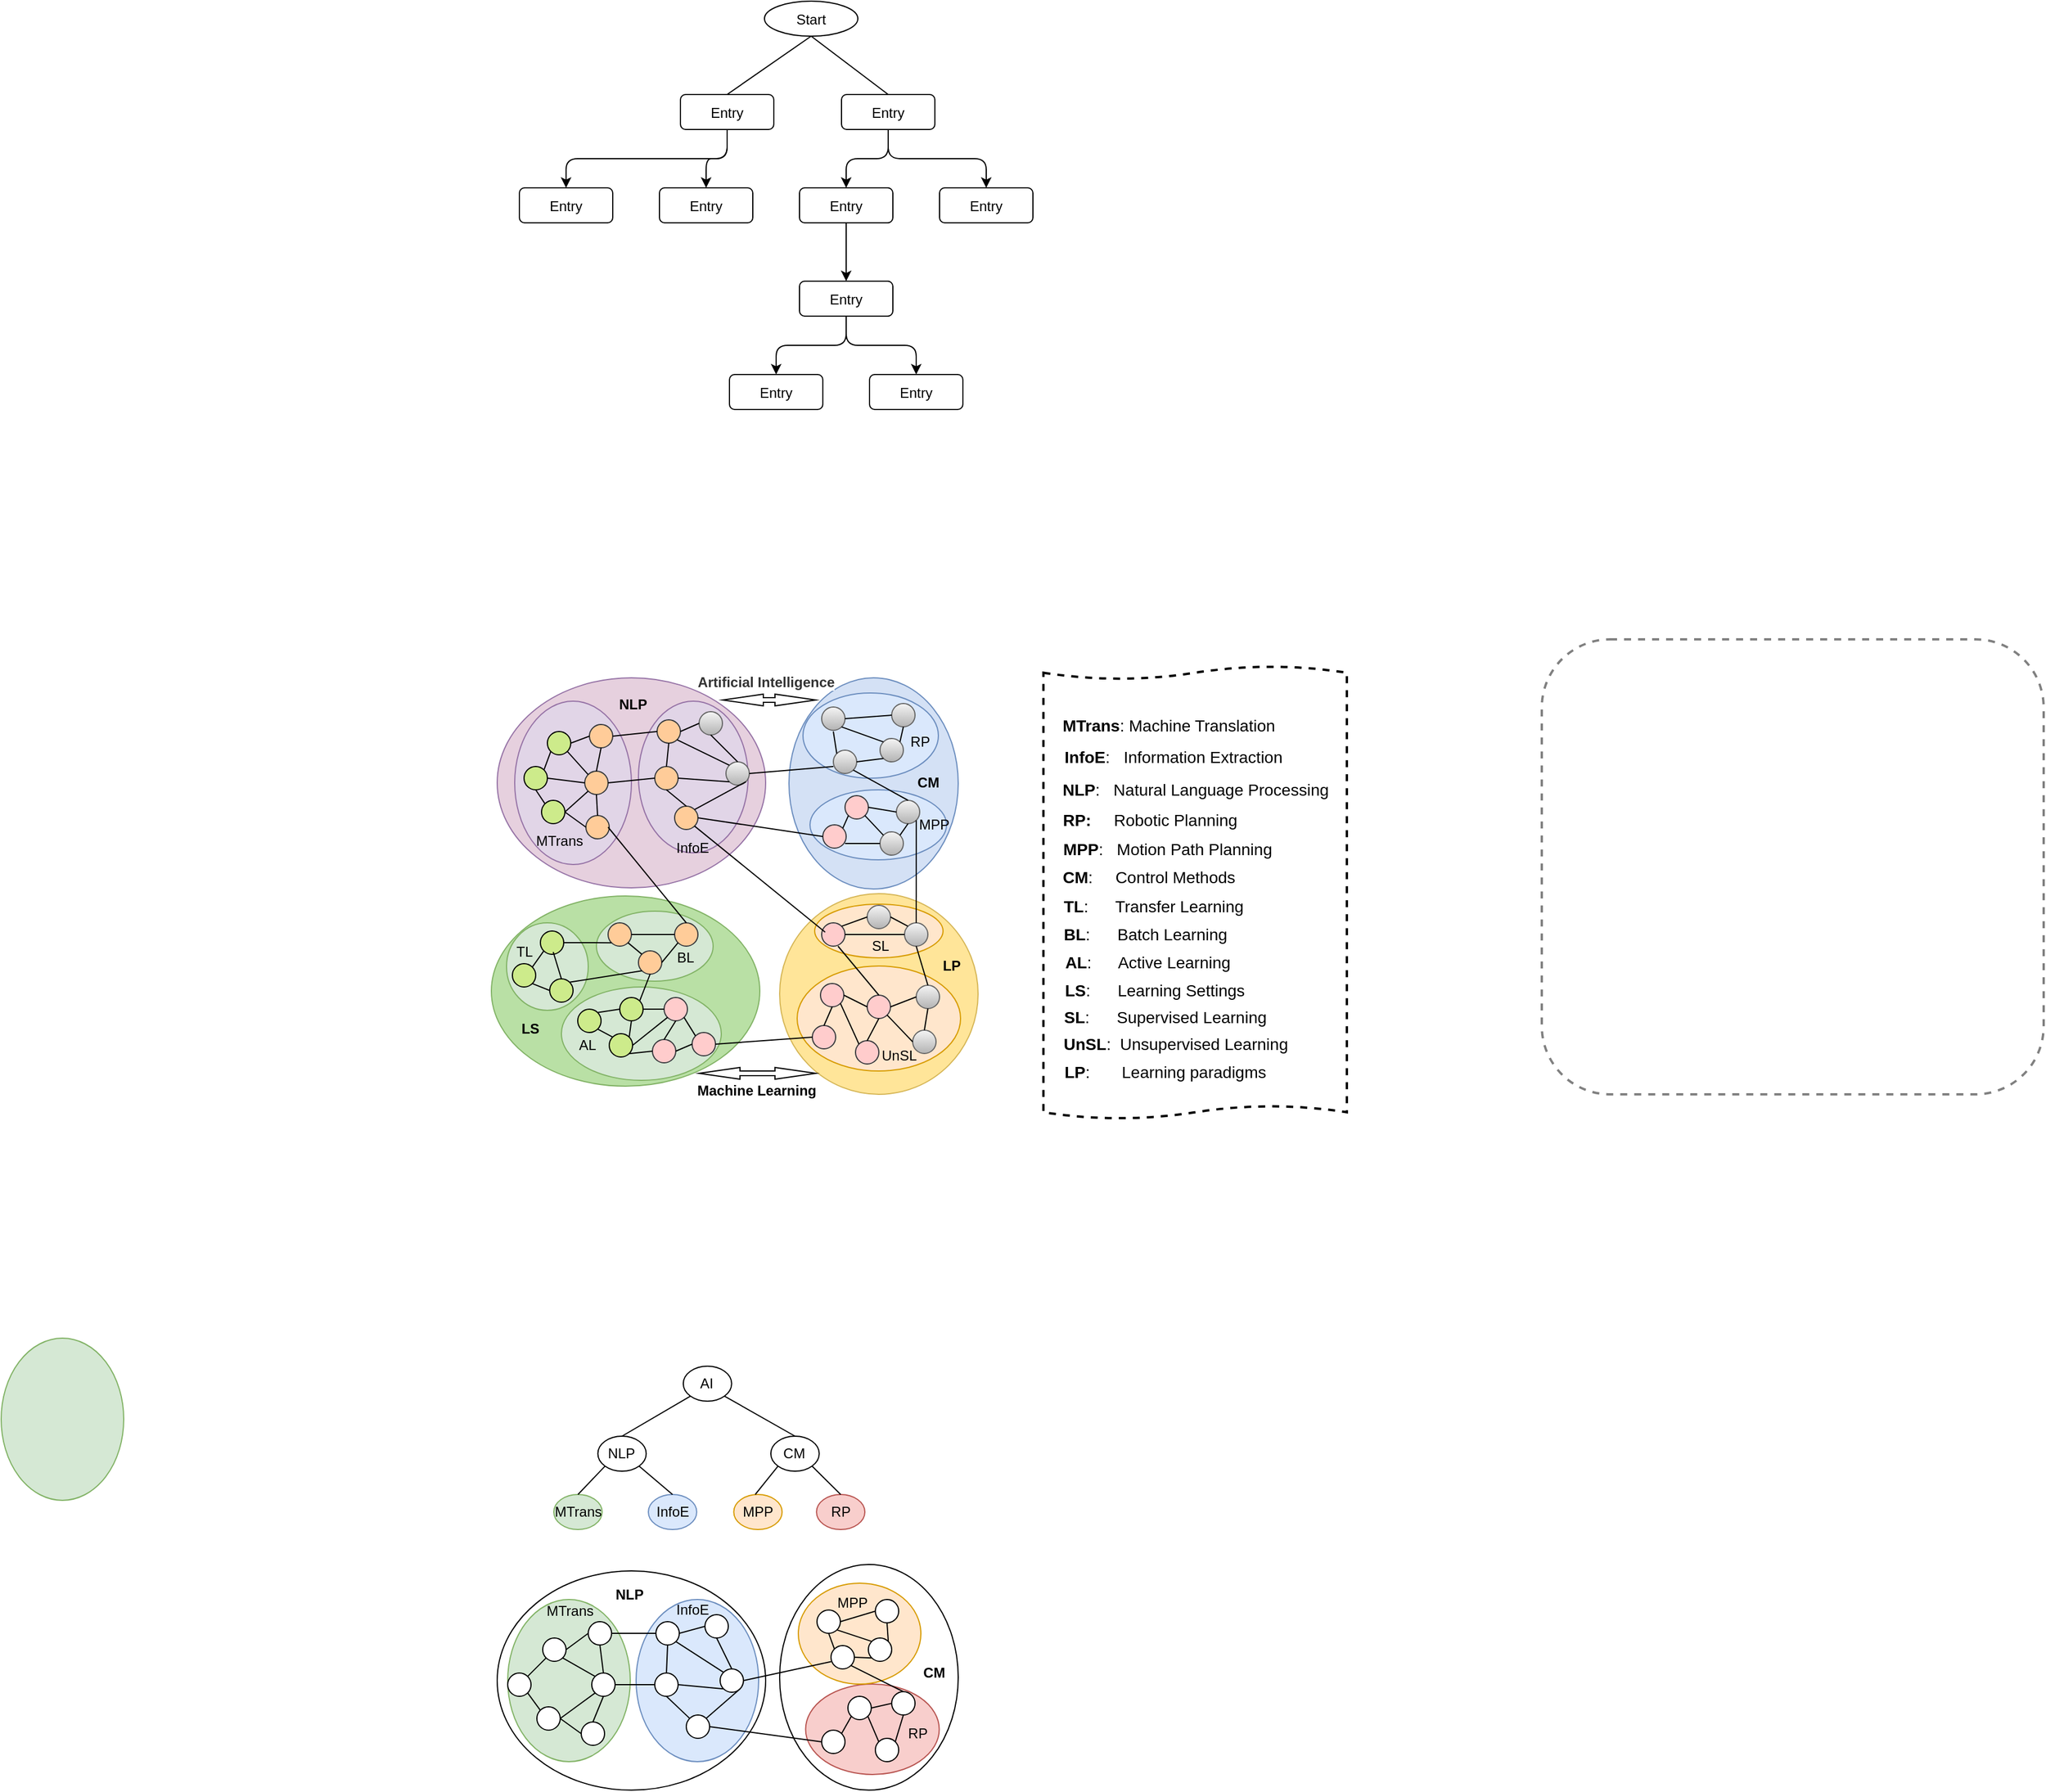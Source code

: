 <mxfile version="14.9.3" type="github">
  <diagram id="14IE2rQUAsmaFd_VFxhA" name="第 1 页">
    <mxGraphModel dx="1692" dy="1625" grid="1" gridSize="10" guides="1" tooltips="1" connect="1" arrows="1" fold="1" page="1" pageScale="1" pageWidth="827" pageHeight="1169" math="0" shadow="0">
      <root>
        <mxCell id="0" />
        <mxCell id="1" parent="0" />
        <mxCell id="Pg9lr5-QLrictl5AOy7z-34" value="" style="ellipse;whiteSpace=wrap;html=1;" vertex="1" parent="1">
          <mxGeometry x="277" y="950" width="153" height="193.43" as="geometry" />
        </mxCell>
        <mxCell id="Pg9lr5-QLrictl5AOy7z-31" value="" style="ellipse;whiteSpace=wrap;html=1;" vertex="1" parent="1">
          <mxGeometry x="35" y="955.56" width="230" height="187.87" as="geometry" />
        </mxCell>
        <mxCell id="Pg9lr5-QLrictl5AOy7z-19" value="" style="ellipse;whiteSpace=wrap;html=1;strokeColor=#b85450;fillColor=#F8CECC;" vertex="1" parent="1">
          <mxGeometry x="299.25" y="1052.5" width="114.5" height="77.5" as="geometry" />
        </mxCell>
        <mxCell id="Pg9lr5-QLrictl5AOy7z-18" value="" style="ellipse;whiteSpace=wrap;html=1;strokeColor=#d79b00;fillColor=#FFE6CC;" vertex="1" parent="1">
          <mxGeometry x="293" y="966" width="105" height="86.5" as="geometry" />
        </mxCell>
        <mxCell id="Pg9lr5-QLrictl5AOy7z-9" value="" style="ellipse;whiteSpace=wrap;html=1;strokeColor=#6c8ebf;fillColor=#dae8fc;" vertex="1" parent="1">
          <mxGeometry x="154" y="980" width="105" height="139" as="geometry" />
        </mxCell>
        <mxCell id="2hEy3VEk0m3lQvkDzE6Z-232" value="" style="shape=tape;whiteSpace=wrap;html=1;strokeWidth=2;size=0.029;dashed=1;" parent="1" vertex="1">
          <mxGeometry x="503" y="180" width="260" height="388" as="geometry" />
        </mxCell>
        <mxCell id="2hEy3VEk0m3lQvkDzE6Z-185" value="" style="rounded=1;whiteSpace=wrap;html=1;dashed=1;strokeWidth=2;strokeColor=#808080;" parent="1" vertex="1">
          <mxGeometry x="930" y="157" width="430" height="390" as="geometry" />
        </mxCell>
        <mxCell id="2hEy3VEk0m3lQvkDzE6Z-158" value="" style="ellipse;whiteSpace=wrap;html=1;strokeColor=#d6b656;fillColor=#FFE599;" parent="1" vertex="1">
          <mxGeometry x="277" y="375" width="170" height="172" as="geometry" />
        </mxCell>
        <mxCell id="2hEy3VEk0m3lQvkDzE6Z-157" value="" style="ellipse;whiteSpace=wrap;html=1;strokeColor=#d79b00;fillColor=#ffe6cc;" parent="1" vertex="1">
          <mxGeometry x="292" y="437" width="140" height="90" as="geometry" />
        </mxCell>
        <mxCell id="2hEy3VEk0m3lQvkDzE6Z-129" value="" style="ellipse;whiteSpace=wrap;html=1;strokeColor=#d79b00;fillColor=#ffe6cc;" parent="1" vertex="1">
          <mxGeometry x="307" y="384" width="110" height="46" as="geometry" />
        </mxCell>
        <mxCell id="2hEy3VEk0m3lQvkDzE6Z-123" value="" style="ellipse;whiteSpace=wrap;html=1;strokeColor=#82b366;fillColor=#B9E0A5;" parent="1" vertex="1">
          <mxGeometry x="30" y="377" width="230" height="163" as="geometry" />
        </mxCell>
        <mxCell id="2hEy3VEk0m3lQvkDzE6Z-107" value="" style="ellipse;whiteSpace=wrap;html=1;strokeColor=#82b366;fillColor=#d5e8d4;" parent="1" vertex="1">
          <mxGeometry x="90" y="455" width="137" height="80" as="geometry" />
        </mxCell>
        <mxCell id="2hEy3VEk0m3lQvkDzE6Z-97" value="" style="ellipse;whiteSpace=wrap;html=1;strokeColor=#82b366;fillColor=#d5e8d4;" parent="1" vertex="1">
          <mxGeometry x="43" y="400" width="70" height="75" as="geometry" />
        </mxCell>
        <mxCell id="2hEy3VEk0m3lQvkDzE6Z-90" value="" style="ellipse;whiteSpace=wrap;html=1;strokeColor=#82b366;fillColor=#d5e8d4;" parent="1" vertex="1">
          <mxGeometry x="120" y="390" width="100" height="60" as="geometry" />
        </mxCell>
        <mxCell id="2hEy3VEk0m3lQvkDzE6Z-80" value="" style="ellipse;whiteSpace=wrap;html=1;strokeColor=#6c8ebf;fillColor=#D4E1F5;" parent="1" vertex="1">
          <mxGeometry x="285" y="190" width="145" height="181" as="geometry" />
        </mxCell>
        <mxCell id="2hEy3VEk0m3lQvkDzE6Z-77" value="" style="ellipse;whiteSpace=wrap;html=1;strokeColor=#9673a6;fillColor=#E6D0DE;" parent="1" vertex="1">
          <mxGeometry x="35" y="190" width="230" height="180" as="geometry" />
        </mxCell>
        <mxCell id="2hEy3VEk0m3lQvkDzE6Z-73" value="" style="ellipse;whiteSpace=wrap;html=1;strokeColor=#6c8ebf;fillColor=#dae8fc;" parent="1" vertex="1">
          <mxGeometry x="303" y="286" width="117" height="60" as="geometry" />
        </mxCell>
        <mxCell id="2hEy3VEk0m3lQvkDzE6Z-60" value="" style="ellipse;whiteSpace=wrap;html=1;strokeColor=#6c8ebf;fillColor=#dae8fc;" parent="1" vertex="1">
          <mxGeometry x="297" y="203" width="116" height="73" as="geometry" />
        </mxCell>
        <mxCell id="2hEy3VEk0m3lQvkDzE6Z-39" value="" style="ellipse;whiteSpace=wrap;html=1;strokeColor=#9673a6;fillColor=#e1d5e7;" parent="1" vertex="1">
          <mxGeometry x="156" y="210" width="94" height="130" as="geometry" />
        </mxCell>
        <mxCell id="2hEy3VEk0m3lQvkDzE6Z-29" value="" style="ellipse;whiteSpace=wrap;html=1;strokeColor=#9673a6;fillColor=#e1d5e7;" parent="1" vertex="1">
          <mxGeometry x="50" y="210" width="100" height="140" as="geometry" />
        </mxCell>
        <mxCell id="2hEy3VEk0m3lQvkDzE6Z-2" value="" style="ellipse;whiteSpace=wrap;html=1;aspect=fixed;fillColor=#cdeb8b;" parent="1" vertex="1">
          <mxGeometry x="78" y="236" width="20" height="20" as="geometry" />
        </mxCell>
        <mxCell id="2hEy3VEk0m3lQvkDzE6Z-3" value="" style="ellipse;whiteSpace=wrap;html=1;aspect=fixed;fillColor=#cdeb8b;" parent="1" vertex="1">
          <mxGeometry x="58" y="266" width="20" height="20" as="geometry" />
        </mxCell>
        <mxCell id="2hEy3VEk0m3lQvkDzE6Z-4" value="" style="ellipse;whiteSpace=wrap;html=1;aspect=fixed;fillColor=#cdeb8b;" parent="1" vertex="1">
          <mxGeometry x="73" y="295" width="20" height="20" as="geometry" />
        </mxCell>
        <mxCell id="2hEy3VEk0m3lQvkDzE6Z-7" value="" style="ellipse;whiteSpace=wrap;html=1;aspect=fixed;fillColor=#ffcc99;strokeColor=#36393d;" parent="1" vertex="1">
          <mxGeometry x="114" y="230" width="20" height="20" as="geometry" />
        </mxCell>
        <mxCell id="2hEy3VEk0m3lQvkDzE6Z-8" value="" style="ellipse;whiteSpace=wrap;html=1;aspect=fixed;fillColor=#ffcc99;strokeColor=#36393d;" parent="1" vertex="1">
          <mxGeometry x="110" y="270" width="20" height="20" as="geometry" />
        </mxCell>
        <mxCell id="2hEy3VEk0m3lQvkDzE6Z-9" value="" style="ellipse;whiteSpace=wrap;html=1;aspect=fixed;fillColor=#ffcc99;strokeColor=#36393d;" parent="1" vertex="1">
          <mxGeometry x="111" y="308" width="20" height="20" as="geometry" />
        </mxCell>
        <mxCell id="2hEy3VEk0m3lQvkDzE6Z-12" value="" style="ellipse;whiteSpace=wrap;html=1;aspect=fixed;fillColor=#ffcc99;strokeColor=#36393d;" parent="1" vertex="1">
          <mxGeometry x="170" y="266" width="20" height="20" as="geometry" />
        </mxCell>
        <mxCell id="2hEy3VEk0m3lQvkDzE6Z-13" value="" style="ellipse;whiteSpace=wrap;html=1;aspect=fixed;fillColor=#ffcc99;strokeColor=#36393d;" parent="1" vertex="1">
          <mxGeometry x="172" y="226" width="20" height="20" as="geometry" />
        </mxCell>
        <mxCell id="2hEy3VEk0m3lQvkDzE6Z-14" value="" style="endArrow=none;html=1;exitX=1;exitY=0.5;exitDx=0;exitDy=0;entryX=0;entryY=0.5;entryDx=0;entryDy=0;" parent="1" source="2hEy3VEk0m3lQvkDzE6Z-2" target="2hEy3VEk0m3lQvkDzE6Z-7" edge="1">
          <mxGeometry width="50" height="50" relative="1" as="geometry">
            <mxPoint x="370" y="430" as="sourcePoint" />
            <mxPoint x="110" y="240" as="targetPoint" />
          </mxGeometry>
        </mxCell>
        <mxCell id="2hEy3VEk0m3lQvkDzE6Z-15" value="" style="endArrow=none;html=1;exitX=1;exitY=1;exitDx=0;exitDy=0;entryX=0;entryY=0;entryDx=0;entryDy=0;" parent="1" source="2hEy3VEk0m3lQvkDzE6Z-2" target="2hEy3VEk0m3lQvkDzE6Z-8" edge="1">
          <mxGeometry width="50" height="50" relative="1" as="geometry">
            <mxPoint x="370" y="430" as="sourcePoint" />
            <mxPoint x="420" y="380" as="targetPoint" />
          </mxGeometry>
        </mxCell>
        <mxCell id="2hEy3VEk0m3lQvkDzE6Z-16" value="" style="endArrow=none;html=1;entryX=0;entryY=0.5;entryDx=0;entryDy=0;" parent="1" target="2hEy3VEk0m3lQvkDzE6Z-9" edge="1">
          <mxGeometry width="50" height="50" relative="1" as="geometry">
            <mxPoint x="93" y="305" as="sourcePoint" />
            <mxPoint x="420" y="380" as="targetPoint" />
          </mxGeometry>
        </mxCell>
        <mxCell id="2hEy3VEk0m3lQvkDzE6Z-17" value="" style="endArrow=none;html=1;exitX=1;exitY=0.5;exitDx=0;exitDy=0;entryX=0;entryY=1;entryDx=0;entryDy=0;" parent="1" source="2hEy3VEk0m3lQvkDzE6Z-4" target="2hEy3VEk0m3lQvkDzE6Z-8" edge="1">
          <mxGeometry width="50" height="50" relative="1" as="geometry">
            <mxPoint x="370" y="430" as="sourcePoint" />
            <mxPoint x="420" y="380" as="targetPoint" />
          </mxGeometry>
        </mxCell>
        <mxCell id="2hEy3VEk0m3lQvkDzE6Z-18" value="" style="endArrow=none;html=1;exitX=1;exitY=0.5;exitDx=0;exitDy=0;" parent="1" source="2hEy3VEk0m3lQvkDzE6Z-3" edge="1">
          <mxGeometry width="50" height="50" relative="1" as="geometry">
            <mxPoint x="370" y="430" as="sourcePoint" />
            <mxPoint x="110" y="280" as="targetPoint" />
          </mxGeometry>
        </mxCell>
        <mxCell id="2hEy3VEk0m3lQvkDzE6Z-19" value="" style="endArrow=none;html=1;exitX=1;exitY=0;exitDx=0;exitDy=0;entryX=0;entryY=1;entryDx=0;entryDy=0;" parent="1" source="2hEy3VEk0m3lQvkDzE6Z-3" target="2hEy3VEk0m3lQvkDzE6Z-2" edge="1">
          <mxGeometry width="50" height="50" relative="1" as="geometry">
            <mxPoint x="370" y="430" as="sourcePoint" />
            <mxPoint x="420" y="380" as="targetPoint" />
          </mxGeometry>
        </mxCell>
        <mxCell id="2hEy3VEk0m3lQvkDzE6Z-20" value="" style="endArrow=none;html=1;exitX=0.5;exitY=1;exitDx=0;exitDy=0;entryX=0;entryY=0;entryDx=0;entryDy=0;exitPerimeter=0;" parent="1" source="2hEy3VEk0m3lQvkDzE6Z-3" target="2hEy3VEk0m3lQvkDzE6Z-4" edge="1">
          <mxGeometry width="50" height="50" relative="1" as="geometry">
            <mxPoint x="370" y="430" as="sourcePoint" />
            <mxPoint x="420" y="380" as="targetPoint" />
          </mxGeometry>
        </mxCell>
        <mxCell id="2hEy3VEk0m3lQvkDzE6Z-21" value="" style="endArrow=none;html=1;entryX=0.5;entryY=1;entryDx=0;entryDy=0;exitX=0.5;exitY=0;exitDx=0;exitDy=0;" parent="1" source="2hEy3VEk0m3lQvkDzE6Z-8" target="2hEy3VEk0m3lQvkDzE6Z-7" edge="1">
          <mxGeometry width="50" height="50" relative="1" as="geometry">
            <mxPoint x="370" y="430" as="sourcePoint" />
            <mxPoint x="420" y="380" as="targetPoint" />
          </mxGeometry>
        </mxCell>
        <mxCell id="2hEy3VEk0m3lQvkDzE6Z-22" value="" style="endArrow=none;html=1;entryX=0.5;entryY=1;entryDx=0;entryDy=0;exitX=0.5;exitY=0;exitDx=0;exitDy=0;" parent="1" source="2hEy3VEk0m3lQvkDzE6Z-9" target="2hEy3VEk0m3lQvkDzE6Z-8" edge="1">
          <mxGeometry width="50" height="50" relative="1" as="geometry">
            <mxPoint x="370" y="430" as="sourcePoint" />
            <mxPoint x="420" y="380" as="targetPoint" />
          </mxGeometry>
        </mxCell>
        <mxCell id="2hEy3VEk0m3lQvkDzE6Z-23" value="" style="endArrow=none;html=1;entryX=1;entryY=0.5;entryDx=0;entryDy=0;exitX=0;exitY=0.5;exitDx=0;exitDy=0;" parent="1" source="2hEy3VEk0m3lQvkDzE6Z-13" target="2hEy3VEk0m3lQvkDzE6Z-7" edge="1">
          <mxGeometry width="50" height="50" relative="1" as="geometry">
            <mxPoint x="370" y="430" as="sourcePoint" />
            <mxPoint x="420" y="380" as="targetPoint" />
          </mxGeometry>
        </mxCell>
        <mxCell id="2hEy3VEk0m3lQvkDzE6Z-24" value="" style="endArrow=none;html=1;exitX=1;exitY=0.5;exitDx=0;exitDy=0;entryX=0;entryY=0.5;entryDx=0;entryDy=0;" parent="1" source="2hEy3VEk0m3lQvkDzE6Z-8" target="2hEy3VEk0m3lQvkDzE6Z-12" edge="1">
          <mxGeometry width="50" height="50" relative="1" as="geometry">
            <mxPoint x="370" y="430" as="sourcePoint" />
            <mxPoint x="420" y="380" as="targetPoint" />
          </mxGeometry>
        </mxCell>
        <mxCell id="2hEy3VEk0m3lQvkDzE6Z-26" value="" style="endArrow=none;html=1;entryX=0.5;entryY=1;entryDx=0;entryDy=0;exitX=0.5;exitY=0;exitDx=0;exitDy=0;" parent="1" source="2hEy3VEk0m3lQvkDzE6Z-12" target="2hEy3VEk0m3lQvkDzE6Z-13" edge="1">
          <mxGeometry width="50" height="50" relative="1" as="geometry">
            <mxPoint x="370" y="430" as="sourcePoint" />
            <mxPoint x="420" y="380" as="targetPoint" />
          </mxGeometry>
        </mxCell>
        <mxCell id="2hEy3VEk0m3lQvkDzE6Z-27" value="" style="ellipse;whiteSpace=wrap;html=1;aspect=fixed;fillColor=#ffcc99;strokeColor=#36393d;" parent="1" vertex="1">
          <mxGeometry x="187" y="300" width="20" height="20" as="geometry" />
        </mxCell>
        <mxCell id="2hEy3VEk0m3lQvkDzE6Z-28" value="" style="endArrow=none;html=1;entryX=0.5;entryY=1;entryDx=0;entryDy=0;exitX=0.5;exitY=0;exitDx=0;exitDy=0;" parent="1" source="2hEy3VEk0m3lQvkDzE6Z-27" target="2hEy3VEk0m3lQvkDzE6Z-12" edge="1">
          <mxGeometry width="50" height="50" relative="1" as="geometry">
            <mxPoint x="370" y="430" as="sourcePoint" />
            <mxPoint x="420" y="380" as="targetPoint" />
          </mxGeometry>
        </mxCell>
        <mxCell id="2hEy3VEk0m3lQvkDzE6Z-30" value="" style="ellipse;whiteSpace=wrap;html=1;aspect=fixed;fillColor=#f5f5f5;strokeColor=#666666;gradientColor=#b3b3b3;" parent="1" vertex="1">
          <mxGeometry x="208" y="219" width="20" height="20" as="geometry" />
        </mxCell>
        <mxCell id="2hEy3VEk0m3lQvkDzE6Z-34" value="" style="ellipse;whiteSpace=wrap;html=1;aspect=fixed;fillColor=#f5f5f5;strokeColor=#666666;gradientColor=#b3b3b3;" parent="1" vertex="1">
          <mxGeometry x="231" y="262" width="20" height="20" as="geometry" />
        </mxCell>
        <mxCell id="2hEy3VEk0m3lQvkDzE6Z-36" value="" style="endArrow=none;html=1;exitX=1;exitY=0.5;exitDx=0;exitDy=0;entryX=0;entryY=0.5;entryDx=0;entryDy=0;" parent="1" source="2hEy3VEk0m3lQvkDzE6Z-13" target="2hEy3VEk0m3lQvkDzE6Z-30" edge="1">
          <mxGeometry width="50" height="50" relative="1" as="geometry">
            <mxPoint x="370" y="330" as="sourcePoint" />
            <mxPoint x="420" y="280" as="targetPoint" />
          </mxGeometry>
        </mxCell>
        <mxCell id="2hEy3VEk0m3lQvkDzE6Z-37" value="" style="endArrow=none;html=1;entryX=0;entryY=0;entryDx=0;entryDy=0;exitX=1;exitY=1;exitDx=0;exitDy=0;" parent="1" source="2hEy3VEk0m3lQvkDzE6Z-13" target="2hEy3VEk0m3lQvkDzE6Z-34" edge="1">
          <mxGeometry width="50" height="50" relative="1" as="geometry">
            <mxPoint x="190" y="230" as="sourcePoint" />
            <mxPoint x="420" y="280" as="targetPoint" />
          </mxGeometry>
        </mxCell>
        <mxCell id="2hEy3VEk0m3lQvkDzE6Z-42" value="" style="endArrow=none;html=1;exitX=1;exitY=0.5;exitDx=0;exitDy=0;entryX=0;entryY=1;entryDx=0;entryDy=0;" parent="1" source="2hEy3VEk0m3lQvkDzE6Z-12" target="2hEy3VEk0m3lQvkDzE6Z-34" edge="1">
          <mxGeometry width="50" height="50" relative="1" as="geometry">
            <mxPoint x="370" y="330" as="sourcePoint" />
            <mxPoint x="420" y="280" as="targetPoint" />
          </mxGeometry>
        </mxCell>
        <mxCell id="2hEy3VEk0m3lQvkDzE6Z-43" value="" style="endArrow=none;html=1;exitX=0.5;exitY=0;exitDx=0;exitDy=0;entryX=0.5;entryY=1;entryDx=0;entryDy=0;" parent="1" source="2hEy3VEk0m3lQvkDzE6Z-34" target="2hEy3VEk0m3lQvkDzE6Z-30" edge="1">
          <mxGeometry width="50" height="50" relative="1" as="geometry">
            <mxPoint x="370" y="330" as="sourcePoint" />
            <mxPoint x="420" y="280" as="targetPoint" />
          </mxGeometry>
        </mxCell>
        <mxCell id="2hEy3VEk0m3lQvkDzE6Z-44" value="" style="ellipse;whiteSpace=wrap;html=1;aspect=fixed;fillColor=#f5f5f5;strokeColor=#666666;gradientColor=#b3b3b3;" parent="1" vertex="1">
          <mxGeometry x="323" y="252" width="20" height="20" as="geometry" />
        </mxCell>
        <mxCell id="2hEy3VEk0m3lQvkDzE6Z-45" value="" style="ellipse;whiteSpace=wrap;html=1;aspect=fixed;fillColor=#f5f5f5;strokeColor=#666666;gradientColor=#b3b3b3;" parent="1" vertex="1">
          <mxGeometry x="363" y="242" width="20" height="20" as="geometry" />
        </mxCell>
        <mxCell id="2hEy3VEk0m3lQvkDzE6Z-46" value="" style="ellipse;whiteSpace=wrap;html=1;aspect=fixed;fillColor=#f5f5f5;strokeColor=#666666;gradientColor=#b3b3b3;" parent="1" vertex="1">
          <mxGeometry x="313" y="215" width="20" height="20" as="geometry" />
        </mxCell>
        <mxCell id="2hEy3VEk0m3lQvkDzE6Z-47" value="" style="ellipse;whiteSpace=wrap;html=1;aspect=fixed;fillColor=#f5f5f5;strokeColor=#666666;gradientColor=#b3b3b3;" parent="1" vertex="1">
          <mxGeometry x="373" y="212" width="20" height="20" as="geometry" />
        </mxCell>
        <mxCell id="2hEy3VEk0m3lQvkDzE6Z-55" value="" style="endArrow=none;html=1;exitX=1;exitY=0.5;exitDx=0;exitDy=0;entryX=0;entryY=0.5;entryDx=0;entryDy=0;" parent="1" source="2hEy3VEk0m3lQvkDzE6Z-46" target="2hEy3VEk0m3lQvkDzE6Z-47" edge="1">
          <mxGeometry width="50" height="50" relative="1" as="geometry">
            <mxPoint x="403" y="426" as="sourcePoint" />
            <mxPoint x="453" y="376" as="targetPoint" />
          </mxGeometry>
        </mxCell>
        <mxCell id="2hEy3VEk0m3lQvkDzE6Z-56" value="" style="endArrow=none;html=1;exitX=1;exitY=1;exitDx=0;exitDy=0;entryX=0;entryY=0;entryDx=0;entryDy=0;" parent="1" source="2hEy3VEk0m3lQvkDzE6Z-46" target="2hEy3VEk0m3lQvkDzE6Z-45" edge="1">
          <mxGeometry width="50" height="50" relative="1" as="geometry">
            <mxPoint x="403" y="426" as="sourcePoint" />
            <mxPoint x="453" y="376" as="targetPoint" />
          </mxGeometry>
        </mxCell>
        <mxCell id="2hEy3VEk0m3lQvkDzE6Z-57" value="" style="endArrow=none;html=1;entryX=0;entryY=0;entryDx=0;entryDy=0;" parent="1" target="2hEy3VEk0m3lQvkDzE6Z-44" edge="1">
          <mxGeometry width="50" height="50" relative="1" as="geometry">
            <mxPoint x="323" y="236" as="sourcePoint" />
            <mxPoint x="453" y="376" as="targetPoint" />
          </mxGeometry>
        </mxCell>
        <mxCell id="2hEy3VEk0m3lQvkDzE6Z-58" value="" style="endArrow=none;html=1;exitX=1;exitY=0;exitDx=0;exitDy=0;entryX=0.5;entryY=1;entryDx=0;entryDy=0;" parent="1" source="2hEy3VEk0m3lQvkDzE6Z-45" target="2hEy3VEk0m3lQvkDzE6Z-47" edge="1">
          <mxGeometry width="50" height="50" relative="1" as="geometry">
            <mxPoint x="403" y="426" as="sourcePoint" />
            <mxPoint x="453" y="376" as="targetPoint" />
          </mxGeometry>
        </mxCell>
        <mxCell id="2hEy3VEk0m3lQvkDzE6Z-59" value="" style="endArrow=none;html=1;exitX=1;exitY=0.5;exitDx=0;exitDy=0;entryX=0;entryY=1;entryDx=0;entryDy=0;" parent="1" source="2hEy3VEk0m3lQvkDzE6Z-44" target="2hEy3VEk0m3lQvkDzE6Z-45" edge="1">
          <mxGeometry width="50" height="50" relative="1" as="geometry">
            <mxPoint x="403" y="426" as="sourcePoint" />
            <mxPoint x="453" y="376" as="targetPoint" />
          </mxGeometry>
        </mxCell>
        <mxCell id="2hEy3VEk0m3lQvkDzE6Z-64" value="" style="ellipse;whiteSpace=wrap;html=1;aspect=fixed;fillColor=#f5f5f5;strokeColor=#666666;gradientColor=#b3b3b3;" parent="1" vertex="1">
          <mxGeometry x="377" y="295" width="20" height="20" as="geometry" />
        </mxCell>
        <mxCell id="2hEy3VEk0m3lQvkDzE6Z-65" value="" style="ellipse;whiteSpace=wrap;html=1;aspect=fixed;fillColor=#f5f5f5;strokeColor=#666666;gradientColor=#b3b3b3;" parent="1" vertex="1">
          <mxGeometry x="363" y="322" width="20" height="20" as="geometry" />
        </mxCell>
        <mxCell id="2hEy3VEk0m3lQvkDzE6Z-66" value="" style="ellipse;whiteSpace=wrap;html=1;aspect=fixed;fillColor=#ffcccc;strokeColor=#36393d;" parent="1" vertex="1">
          <mxGeometry x="314" y="316" width="20" height="20" as="geometry" />
        </mxCell>
        <mxCell id="2hEy3VEk0m3lQvkDzE6Z-67" value="" style="ellipse;whiteSpace=wrap;html=1;aspect=fixed;fillColor=#ffcccc;strokeColor=#36393d;" parent="1" vertex="1">
          <mxGeometry x="333" y="291" width="20" height="20" as="geometry" />
        </mxCell>
        <mxCell id="2hEy3VEk0m3lQvkDzE6Z-68" value="" style="endArrow=none;html=1;entryX=0;entryY=1;entryDx=0;entryDy=0;exitX=1;exitY=0;exitDx=0;exitDy=0;" parent="1" source="2hEy3VEk0m3lQvkDzE6Z-66" target="2hEy3VEk0m3lQvkDzE6Z-67" edge="1">
          <mxGeometry width="50" height="50" relative="1" as="geometry">
            <mxPoint x="403" y="426" as="sourcePoint" />
            <mxPoint x="453" y="376" as="targetPoint" />
          </mxGeometry>
        </mxCell>
        <mxCell id="2hEy3VEk0m3lQvkDzE6Z-69" value="" style="endArrow=none;html=1;entryX=1;entryY=1;entryDx=0;entryDy=0;exitX=0;exitY=0;exitDx=0;exitDy=0;" parent="1" source="2hEy3VEk0m3lQvkDzE6Z-65" target="2hEy3VEk0m3lQvkDzE6Z-67" edge="1">
          <mxGeometry width="50" height="50" relative="1" as="geometry">
            <mxPoint x="403" y="426" as="sourcePoint" />
            <mxPoint x="453" y="376" as="targetPoint" />
          </mxGeometry>
        </mxCell>
        <mxCell id="2hEy3VEk0m3lQvkDzE6Z-70" value="" style="endArrow=none;html=1;exitX=1;exitY=0.5;exitDx=0;exitDy=0;entryX=0;entryY=0.5;entryDx=0;entryDy=0;" parent="1" source="2hEy3VEk0m3lQvkDzE6Z-67" target="2hEy3VEk0m3lQvkDzE6Z-64" edge="1">
          <mxGeometry width="50" height="50" relative="1" as="geometry">
            <mxPoint x="403" y="426" as="sourcePoint" />
            <mxPoint x="453" y="376" as="targetPoint" />
          </mxGeometry>
        </mxCell>
        <mxCell id="2hEy3VEk0m3lQvkDzE6Z-71" value="" style="endArrow=none;html=1;entryX=0.5;entryY=1;entryDx=0;entryDy=0;exitX=1;exitY=0;exitDx=0;exitDy=0;" parent="1" source="2hEy3VEk0m3lQvkDzE6Z-65" target="2hEy3VEk0m3lQvkDzE6Z-64" edge="1">
          <mxGeometry width="50" height="50" relative="1" as="geometry">
            <mxPoint x="403" y="426" as="sourcePoint" />
            <mxPoint x="453" y="376" as="targetPoint" />
          </mxGeometry>
        </mxCell>
        <mxCell id="2hEy3VEk0m3lQvkDzE6Z-75" value="" style="endArrow=none;html=1;entryX=0;entryY=0.5;entryDx=0;entryDy=0;" parent="1" target="2hEy3VEk0m3lQvkDzE6Z-65" edge="1">
          <mxGeometry width="50" height="50" relative="1" as="geometry">
            <mxPoint x="333" y="332" as="sourcePoint" />
            <mxPoint x="453" y="376" as="targetPoint" />
          </mxGeometry>
        </mxCell>
        <mxCell id="2hEy3VEk0m3lQvkDzE6Z-81" value="" style="ellipse;whiteSpace=wrap;html=1;aspect=fixed;fillColor=#ffcc99;strokeColor=#36393d;" parent="1" vertex="1">
          <mxGeometry x="187" y="400" width="20" height="20" as="geometry" />
        </mxCell>
        <mxCell id="2hEy3VEk0m3lQvkDzE6Z-82" value="" style="ellipse;whiteSpace=wrap;html=1;aspect=fixed;fillColor=#ffcc99;strokeColor=#36393d;" parent="1" vertex="1">
          <mxGeometry x="156" y="424" width="20" height="20" as="geometry" />
        </mxCell>
        <mxCell id="2hEy3VEk0m3lQvkDzE6Z-83" value="" style="ellipse;whiteSpace=wrap;html=1;aspect=fixed;fillColor=#ffcc99;strokeColor=#36393d;" parent="1" vertex="1">
          <mxGeometry x="130" y="400" width="20" height="20" as="geometry" />
        </mxCell>
        <mxCell id="2hEy3VEk0m3lQvkDzE6Z-85" value="" style="endArrow=none;html=1;exitX=1;exitY=0.5;exitDx=0;exitDy=0;entryX=0;entryY=0.5;entryDx=0;entryDy=0;" parent="1" source="2hEy3VEk0m3lQvkDzE6Z-83" target="2hEy3VEk0m3lQvkDzE6Z-81" edge="1">
          <mxGeometry width="50" height="50" relative="1" as="geometry">
            <mxPoint x="370" y="440" as="sourcePoint" />
            <mxPoint x="420" y="390" as="targetPoint" />
          </mxGeometry>
        </mxCell>
        <mxCell id="2hEy3VEk0m3lQvkDzE6Z-86" value="" style="endArrow=none;html=1;entryX=0;entryY=1;entryDx=0;entryDy=0;exitX=1;exitY=0.5;exitDx=0;exitDy=0;" parent="1" source="2hEy3VEk0m3lQvkDzE6Z-82" target="2hEy3VEk0m3lQvkDzE6Z-81" edge="1">
          <mxGeometry width="50" height="50" relative="1" as="geometry">
            <mxPoint x="208.426" y="396.716" as="sourcePoint" />
            <mxPoint x="420" y="390" as="targetPoint" />
          </mxGeometry>
        </mxCell>
        <mxCell id="2hEy3VEk0m3lQvkDzE6Z-87" value="" style="endArrow=none;html=1;entryX=0;entryY=0;entryDx=0;entryDy=0;exitX=1;exitY=1;exitDx=0;exitDy=0;" parent="1" source="2hEy3VEk0m3lQvkDzE6Z-83" target="2hEy3VEk0m3lQvkDzE6Z-82" edge="1">
          <mxGeometry width="50" height="50" relative="1" as="geometry">
            <mxPoint x="140" y="410" as="sourcePoint" />
            <mxPoint x="420" y="390" as="targetPoint" />
          </mxGeometry>
        </mxCell>
        <mxCell id="2hEy3VEk0m3lQvkDzE6Z-91" value="" style="ellipse;whiteSpace=wrap;html=1;aspect=fixed;fillColor=#cdeb8b;" parent="1" vertex="1">
          <mxGeometry x="80" y="448" width="20" height="20" as="geometry" />
        </mxCell>
        <mxCell id="2hEy3VEk0m3lQvkDzE6Z-92" value="" style="ellipse;whiteSpace=wrap;html=1;aspect=fixed;fillColor=#cdeb8b;" parent="1" vertex="1">
          <mxGeometry x="48" y="435" width="20" height="20" as="geometry" />
        </mxCell>
        <mxCell id="2hEy3VEk0m3lQvkDzE6Z-93" value="" style="ellipse;whiteSpace=wrap;html=1;aspect=fixed;fillColor=#cdeb8b;" parent="1" vertex="1">
          <mxGeometry x="72" y="407" width="20" height="20" as="geometry" />
        </mxCell>
        <mxCell id="2hEy3VEk0m3lQvkDzE6Z-94" value="" style="endArrow=none;html=1;entryX=0.5;entryY=0;entryDx=0;entryDy=0;" parent="1" target="2hEy3VEk0m3lQvkDzE6Z-91" edge="1">
          <mxGeometry width="50" height="50" relative="1" as="geometry">
            <mxPoint x="83" y="425" as="sourcePoint" />
            <mxPoint x="430" y="385" as="targetPoint" />
          </mxGeometry>
        </mxCell>
        <mxCell id="2hEy3VEk0m3lQvkDzE6Z-95" value="" style="endArrow=none;html=1;exitX=1;exitY=0;exitDx=0;exitDy=0;entryX=0;entryY=1;entryDx=0;entryDy=0;" parent="1" source="2hEy3VEk0m3lQvkDzE6Z-92" target="2hEy3VEk0m3lQvkDzE6Z-93" edge="1">
          <mxGeometry width="50" height="50" relative="1" as="geometry">
            <mxPoint x="380" y="435" as="sourcePoint" />
            <mxPoint x="430" y="385" as="targetPoint" />
          </mxGeometry>
        </mxCell>
        <mxCell id="2hEy3VEk0m3lQvkDzE6Z-96" value="" style="endArrow=none;html=1;exitX=1;exitY=1;exitDx=0;exitDy=0;entryX=0;entryY=0.5;entryDx=0;entryDy=0;" parent="1" source="2hEy3VEk0m3lQvkDzE6Z-92" target="2hEy3VEk0m3lQvkDzE6Z-91" edge="1">
          <mxGeometry width="50" height="50" relative="1" as="geometry">
            <mxPoint x="380" y="435" as="sourcePoint" />
            <mxPoint x="430" y="385" as="targetPoint" />
          </mxGeometry>
        </mxCell>
        <mxCell id="2hEy3VEk0m3lQvkDzE6Z-98" value="" style="ellipse;whiteSpace=wrap;html=1;aspect=fixed;fillColor=#cdeb8b;" parent="1" vertex="1">
          <mxGeometry x="104" y="474" width="20" height="20" as="geometry" />
        </mxCell>
        <mxCell id="2hEy3VEk0m3lQvkDzE6Z-99" value="" style="ellipse;whiteSpace=wrap;html=1;aspect=fixed;fillColor=#cdeb8b;" parent="1" vertex="1">
          <mxGeometry x="131" y="495" width="20" height="20" as="geometry" />
        </mxCell>
        <mxCell id="2hEy3VEk0m3lQvkDzE6Z-100" value="" style="ellipse;whiteSpace=wrap;html=1;aspect=fixed;fillColor=#cdeb8b;" parent="1" vertex="1">
          <mxGeometry x="140" y="464" width="20" height="20" as="geometry" />
        </mxCell>
        <mxCell id="2hEy3VEk0m3lQvkDzE6Z-102" value="" style="endArrow=none;html=1;exitX=1;exitY=0;exitDx=0;exitDy=0;" parent="1" source="2hEy3VEk0m3lQvkDzE6Z-98" edge="1">
          <mxGeometry width="50" height="50" relative="1" as="geometry">
            <mxPoint x="370" y="424" as="sourcePoint" />
            <mxPoint x="140" y="474" as="targetPoint" />
          </mxGeometry>
        </mxCell>
        <mxCell id="2hEy3VEk0m3lQvkDzE6Z-104" value="" style="endArrow=none;html=1;exitX=1;exitY=1;exitDx=0;exitDy=0;entryX=0;entryY=0;entryDx=0;entryDy=0;" parent="1" source="2hEy3VEk0m3lQvkDzE6Z-98" target="2hEy3VEk0m3lQvkDzE6Z-99" edge="1">
          <mxGeometry width="50" height="50" relative="1" as="geometry">
            <mxPoint x="370" y="424" as="sourcePoint" />
            <mxPoint x="420" y="374" as="targetPoint" />
          </mxGeometry>
        </mxCell>
        <mxCell id="2hEy3VEk0m3lQvkDzE6Z-105" value="" style="endArrow=none;html=1;entryX=0.5;entryY=1;entryDx=0;entryDy=0;exitX=1;exitY=0;exitDx=0;exitDy=0;" parent="1" source="2hEy3VEk0m3lQvkDzE6Z-99" target="2hEy3VEk0m3lQvkDzE6Z-100" edge="1">
          <mxGeometry width="50" height="50" relative="1" as="geometry">
            <mxPoint x="150" y="504" as="sourcePoint" />
            <mxPoint x="420" y="374" as="targetPoint" />
          </mxGeometry>
        </mxCell>
        <mxCell id="2hEy3VEk0m3lQvkDzE6Z-108" value="" style="ellipse;whiteSpace=wrap;html=1;aspect=fixed;fillColor=#ffcccc;strokeColor=#36393d;" parent="1" vertex="1">
          <mxGeometry x="178" y="464" width="20" height="20" as="geometry" />
        </mxCell>
        <mxCell id="2hEy3VEk0m3lQvkDzE6Z-112" value="" style="ellipse;whiteSpace=wrap;html=1;aspect=fixed;fillColor=#ffcccc;strokeColor=#36393d;fontStyle=1" parent="1" vertex="1">
          <mxGeometry x="202" y="494" width="20" height="20" as="geometry" />
        </mxCell>
        <mxCell id="2hEy3VEk0m3lQvkDzE6Z-113" value="" style="ellipse;whiteSpace=wrap;html=1;aspect=fixed;fillColor=#ffcccc;strokeColor=#36393d;direction=south;" parent="1" vertex="1">
          <mxGeometry x="168" y="500" width="20" height="20" as="geometry" />
        </mxCell>
        <mxCell id="2hEy3VEk0m3lQvkDzE6Z-117" value="" style="endArrow=none;html=1;exitX=0;exitY=0.5;exitDx=0;exitDy=0;entryX=0.5;entryY=1;entryDx=0;entryDy=0;" parent="1" source="2hEy3VEk0m3lQvkDzE6Z-113" target="2hEy3VEk0m3lQvkDzE6Z-108" edge="1">
          <mxGeometry width="50" height="50" relative="1" as="geometry">
            <mxPoint x="370" y="424" as="sourcePoint" />
            <mxPoint x="420" y="374" as="targetPoint" />
          </mxGeometry>
        </mxCell>
        <mxCell id="2hEy3VEk0m3lQvkDzE6Z-118" value="" style="endArrow=none;html=1;exitX=0.5;exitY=0;exitDx=0;exitDy=0;entryX=0;entryY=0.5;entryDx=0;entryDy=0;" parent="1" source="2hEy3VEk0m3lQvkDzE6Z-113" target="2hEy3VEk0m3lQvkDzE6Z-112" edge="1">
          <mxGeometry width="50" height="50" relative="1" as="geometry">
            <mxPoint x="370" y="424" as="sourcePoint" />
            <mxPoint x="420" y="374" as="targetPoint" />
          </mxGeometry>
        </mxCell>
        <mxCell id="2hEy3VEk0m3lQvkDzE6Z-119" value="" style="endArrow=none;html=1;entryX=1;entryY=1;entryDx=0;entryDy=0;exitX=0;exitY=0;exitDx=0;exitDy=0;" parent="1" source="2hEy3VEk0m3lQvkDzE6Z-112" target="2hEy3VEk0m3lQvkDzE6Z-108" edge="1">
          <mxGeometry width="50" height="50" relative="1" as="geometry">
            <mxPoint x="370" y="424" as="sourcePoint" />
            <mxPoint x="420" y="374" as="targetPoint" />
          </mxGeometry>
        </mxCell>
        <mxCell id="2hEy3VEk0m3lQvkDzE6Z-120" value="" style="endArrow=none;html=1;exitX=1;exitY=1;exitDx=0;exitDy=0;entryX=0.5;entryY=1;entryDx=0;entryDy=0;" parent="1" source="2hEy3VEk0m3lQvkDzE6Z-99" target="2hEy3VEk0m3lQvkDzE6Z-113" edge="1">
          <mxGeometry width="50" height="50" relative="1" as="geometry">
            <mxPoint x="370" y="424" as="sourcePoint" />
            <mxPoint x="420" y="374" as="targetPoint" />
          </mxGeometry>
        </mxCell>
        <mxCell id="2hEy3VEk0m3lQvkDzE6Z-121" value="" style="endArrow=none;html=1;exitX=1;exitY=0.5;exitDx=0;exitDy=0;entryX=0;entryY=1;entryDx=0;entryDy=0;" parent="1" source="2hEy3VEk0m3lQvkDzE6Z-99" target="2hEy3VEk0m3lQvkDzE6Z-108" edge="1">
          <mxGeometry width="50" height="50" relative="1" as="geometry">
            <mxPoint x="370" y="424" as="sourcePoint" />
            <mxPoint x="420" y="374" as="targetPoint" />
          </mxGeometry>
        </mxCell>
        <mxCell id="2hEy3VEk0m3lQvkDzE6Z-122" value="" style="endArrow=none;html=1;exitX=1;exitY=0.5;exitDx=0;exitDy=0;entryX=0;entryY=0.5;entryDx=0;entryDy=0;" parent="1" source="2hEy3VEk0m3lQvkDzE6Z-100" target="2hEy3VEk0m3lQvkDzE6Z-108" edge="1">
          <mxGeometry width="50" height="50" relative="1" as="geometry">
            <mxPoint x="370" y="424" as="sourcePoint" />
            <mxPoint x="420" y="374" as="targetPoint" />
          </mxGeometry>
        </mxCell>
        <mxCell id="2hEy3VEk0m3lQvkDzE6Z-124" value="" style="ellipse;whiteSpace=wrap;html=1;aspect=fixed;fillColor=#f5f5f5;strokeColor=#666666;gradientColor=#b3b3b3;" parent="1" vertex="1">
          <mxGeometry x="352" y="385" width="20" height="20" as="geometry" />
        </mxCell>
        <mxCell id="2hEy3VEk0m3lQvkDzE6Z-125" value="" style="ellipse;whiteSpace=wrap;html=1;aspect=fixed;fillColor=#f5f5f5;strokeColor=#666666;gradientColor=#b3b3b3;" parent="1" vertex="1">
          <mxGeometry x="384" y="400" width="20" height="20" as="geometry" />
        </mxCell>
        <mxCell id="2hEy3VEk0m3lQvkDzE6Z-126" value="" style="ellipse;whiteSpace=wrap;html=1;aspect=fixed;fillColor=#ffcccc;strokeColor=#36393d;" parent="1" vertex="1">
          <mxGeometry x="313" y="400" width="20" height="20" as="geometry" />
        </mxCell>
        <mxCell id="2hEy3VEk0m3lQvkDzE6Z-127" value="" style="ellipse;whiteSpace=wrap;html=1;aspect=fixed;fillColor=#ffcccc;strokeColor=#36393d;" parent="1" vertex="1">
          <mxGeometry x="312" y="452" width="20" height="20" as="geometry" />
        </mxCell>
        <mxCell id="2hEy3VEk0m3lQvkDzE6Z-130" value="" style="endArrow=none;html=1;entryX=1;entryY=0.5;entryDx=0;entryDy=0;exitX=0;exitY=0;exitDx=0;exitDy=0;" parent="1" source="2hEy3VEk0m3lQvkDzE6Z-125" target="2hEy3VEk0m3lQvkDzE6Z-124" edge="1">
          <mxGeometry width="50" height="50" relative="1" as="geometry">
            <mxPoint x="367" y="430" as="sourcePoint" />
            <mxPoint x="417" y="380" as="targetPoint" />
          </mxGeometry>
        </mxCell>
        <mxCell id="2hEy3VEk0m3lQvkDzE6Z-131" value="" style="endArrow=none;html=1;entryX=0;entryY=0.5;entryDx=0;entryDy=0;exitX=1;exitY=0;exitDx=0;exitDy=0;" parent="1" source="2hEy3VEk0m3lQvkDzE6Z-126" target="2hEy3VEk0m3lQvkDzE6Z-124" edge="1">
          <mxGeometry width="50" height="50" relative="1" as="geometry">
            <mxPoint x="367" y="430" as="sourcePoint" />
            <mxPoint x="417" y="380" as="targetPoint" />
          </mxGeometry>
        </mxCell>
        <mxCell id="2hEy3VEk0m3lQvkDzE6Z-132" value="" style="endArrow=none;html=1;exitX=1;exitY=0.5;exitDx=0;exitDy=0;entryX=0;entryY=0.5;entryDx=0;entryDy=0;" parent="1" source="2hEy3VEk0m3lQvkDzE6Z-126" target="2hEy3VEk0m3lQvkDzE6Z-125" edge="1">
          <mxGeometry width="50" height="50" relative="1" as="geometry">
            <mxPoint x="367" y="430" as="sourcePoint" />
            <mxPoint x="387" y="420" as="targetPoint" />
          </mxGeometry>
        </mxCell>
        <mxCell id="2hEy3VEk0m3lQvkDzE6Z-133" value="" style="ellipse;whiteSpace=wrap;html=1;aspect=fixed;fillColor=#ffcccc;strokeColor=#36393d;" parent="1" vertex="1">
          <mxGeometry x="305" y="488" width="20" height="20" as="geometry" />
        </mxCell>
        <mxCell id="2hEy3VEk0m3lQvkDzE6Z-134" value="" style="ellipse;whiteSpace=wrap;html=1;aspect=fixed;fillColor=#ffcccc;strokeColor=#36393d;" parent="1" vertex="1">
          <mxGeometry x="352" y="462" width="20" height="20" as="geometry" />
        </mxCell>
        <mxCell id="2hEy3VEk0m3lQvkDzE6Z-135" value="" style="ellipse;whiteSpace=wrap;html=1;aspect=fixed;fillColor=#ffcccc;strokeColor=#36393d;" parent="1" vertex="1">
          <mxGeometry x="342" y="501" width="20" height="20" as="geometry" />
        </mxCell>
        <mxCell id="2hEy3VEk0m3lQvkDzE6Z-139" value="" style="ellipse;whiteSpace=wrap;html=1;aspect=fixed;fillColor=#f5f5f5;strokeColor=#666666;gradientColor=#b3b3b3;" parent="1" vertex="1">
          <mxGeometry x="391" y="492" width="20" height="20" as="geometry" />
        </mxCell>
        <mxCell id="2hEy3VEk0m3lQvkDzE6Z-140" value="" style="ellipse;whiteSpace=wrap;html=1;aspect=fixed;fillColor=#f5f5f5;strokeColor=#666666;gradientColor=#b3b3b3;" parent="1" vertex="1">
          <mxGeometry x="394" y="453.5" width="20" height="20" as="geometry" />
        </mxCell>
        <mxCell id="2hEy3VEk0m3lQvkDzE6Z-142" value="" style="endArrow=none;html=1;entryX=0;entryY=0.5;entryDx=0;entryDy=0;exitX=1;exitY=0.5;exitDx=0;exitDy=0;" parent="1" source="2hEy3VEk0m3lQvkDzE6Z-134" target="2hEy3VEk0m3lQvkDzE6Z-140" edge="1">
          <mxGeometry width="50" height="50" relative="1" as="geometry">
            <mxPoint x="367" y="427" as="sourcePoint" />
            <mxPoint x="417" y="377" as="targetPoint" />
          </mxGeometry>
        </mxCell>
        <mxCell id="2hEy3VEk0m3lQvkDzE6Z-143" value="" style="endArrow=none;html=1;entryX=0;entryY=0.5;entryDx=0;entryDy=0;exitX=1;exitY=1;exitDx=0;exitDy=0;" parent="1" source="2hEy3VEk0m3lQvkDzE6Z-134" target="2hEy3VEk0m3lQvkDzE6Z-139" edge="1">
          <mxGeometry width="50" height="50" relative="1" as="geometry">
            <mxPoint x="367" y="427" as="sourcePoint" />
            <mxPoint x="417" y="377" as="targetPoint" />
          </mxGeometry>
        </mxCell>
        <mxCell id="2hEy3VEk0m3lQvkDzE6Z-144" value="" style="endArrow=none;html=1;entryX=0.5;entryY=1;entryDx=0;entryDy=0;exitX=0.5;exitY=0;exitDx=0;exitDy=0;" parent="1" source="2hEy3VEk0m3lQvkDzE6Z-139" target="2hEy3VEk0m3lQvkDzE6Z-140" edge="1">
          <mxGeometry width="50" height="50" relative="1" as="geometry">
            <mxPoint x="367" y="427" as="sourcePoint" />
            <mxPoint x="417" y="377" as="targetPoint" />
          </mxGeometry>
        </mxCell>
        <mxCell id="2hEy3VEk0m3lQvkDzE6Z-146" value="" style="endArrow=none;html=1;entryX=0.5;entryY=0;entryDx=0;entryDy=0;exitX=0.5;exitY=1;exitDx=0;exitDy=0;" parent="1" source="2hEy3VEk0m3lQvkDzE6Z-134" target="2hEy3VEk0m3lQvkDzE6Z-135" edge="1">
          <mxGeometry width="50" height="50" relative="1" as="geometry">
            <mxPoint x="367" y="427" as="sourcePoint" />
            <mxPoint x="417" y="377" as="targetPoint" />
          </mxGeometry>
        </mxCell>
        <mxCell id="2hEy3VEk0m3lQvkDzE6Z-147" value="" style="endArrow=none;html=1;exitX=1;exitY=0.5;exitDx=0;exitDy=0;entryX=0;entryY=0.5;entryDx=0;entryDy=0;" parent="1" source="2hEy3VEk0m3lQvkDzE6Z-127" target="2hEy3VEk0m3lQvkDzE6Z-134" edge="1">
          <mxGeometry width="50" height="50" relative="1" as="geometry">
            <mxPoint x="367" y="427" as="sourcePoint" />
            <mxPoint x="417" y="377" as="targetPoint" />
          </mxGeometry>
        </mxCell>
        <mxCell id="2hEy3VEk0m3lQvkDzE6Z-148" value="" style="endArrow=none;html=1;exitX=1;exitY=1;exitDx=0;exitDy=0;entryX=0;entryY=0;entryDx=0;entryDy=0;" parent="1" source="2hEy3VEk0m3lQvkDzE6Z-127" target="2hEy3VEk0m3lQvkDzE6Z-135" edge="1">
          <mxGeometry width="50" height="50" relative="1" as="geometry">
            <mxPoint x="367" y="427" as="sourcePoint" />
            <mxPoint x="347" y="497" as="targetPoint" />
          </mxGeometry>
        </mxCell>
        <mxCell id="2hEy3VEk0m3lQvkDzE6Z-149" value="" style="endArrow=none;html=1;entryX=0.5;entryY=1;entryDx=0;entryDy=0;exitX=0.5;exitY=0;exitDx=0;exitDy=0;" parent="1" source="2hEy3VEk0m3lQvkDzE6Z-133" target="2hEy3VEk0m3lQvkDzE6Z-127" edge="1">
          <mxGeometry width="50" height="50" relative="1" as="geometry">
            <mxPoint x="367" y="427" as="sourcePoint" />
            <mxPoint x="417" y="377" as="targetPoint" />
          </mxGeometry>
        </mxCell>
        <mxCell id="2hEy3VEk0m3lQvkDzE6Z-150" value="" style="endArrow=none;html=1;exitX=1;exitY=0.5;exitDx=0;exitDy=0;entryX=0;entryY=0.5;entryDx=0;entryDy=0;" parent="1" source="2hEy3VEk0m3lQvkDzE6Z-112" target="2hEy3VEk0m3lQvkDzE6Z-133" edge="1">
          <mxGeometry width="50" height="50" relative="1" as="geometry">
            <mxPoint x="370" y="430" as="sourcePoint" />
            <mxPoint x="420" y="380" as="targetPoint" />
          </mxGeometry>
        </mxCell>
        <mxCell id="2hEy3VEk0m3lQvkDzE6Z-151" value="" style="endArrow=none;html=1;exitX=0.5;exitY=0;exitDx=0;exitDy=0;" parent="1" source="2hEy3VEk0m3lQvkDzE6Z-134" edge="1">
          <mxGeometry width="50" height="50" relative="1" as="geometry">
            <mxPoint x="367" y="427" as="sourcePoint" />
            <mxPoint x="327" y="420" as="targetPoint" />
          </mxGeometry>
        </mxCell>
        <mxCell id="2hEy3VEk0m3lQvkDzE6Z-152" value="" style="endArrow=none;html=1;exitX=0.5;exitY=1;exitDx=0;exitDy=0;entryX=0.5;entryY=0;entryDx=0;entryDy=0;" parent="1" source="2hEy3VEk0m3lQvkDzE6Z-125" target="2hEy3VEk0m3lQvkDzE6Z-140" edge="1">
          <mxGeometry width="50" height="50" relative="1" as="geometry">
            <mxPoint x="367" y="427" as="sourcePoint" />
            <mxPoint x="417" y="377" as="targetPoint" />
          </mxGeometry>
        </mxCell>
        <mxCell id="2hEy3VEk0m3lQvkDzE6Z-153" value="" style="endArrow=none;html=1;entryX=1;entryY=1;entryDx=0;entryDy=0;exitX=0.5;exitY=0;exitDx=0;exitDy=0;" parent="1" source="2hEy3VEk0m3lQvkDzE6Z-125" target="2hEy3VEk0m3lQvkDzE6Z-64" edge="1">
          <mxGeometry width="50" height="50" relative="1" as="geometry">
            <mxPoint x="370" y="430" as="sourcePoint" />
            <mxPoint x="420" y="380" as="targetPoint" />
          </mxGeometry>
        </mxCell>
        <mxCell id="2hEy3VEk0m3lQvkDzE6Z-154" value="" style="endArrow=none;html=1;entryX=0.5;entryY=0;entryDx=0;entryDy=0;exitX=1;exitY=1;exitDx=0;exitDy=0;" parent="1" source="2hEy3VEk0m3lQvkDzE6Z-44" target="2hEy3VEk0m3lQvkDzE6Z-64" edge="1">
          <mxGeometry width="50" height="50" relative="1" as="geometry">
            <mxPoint x="388" y="426" as="sourcePoint" />
            <mxPoint x="438" y="376" as="targetPoint" />
          </mxGeometry>
        </mxCell>
        <mxCell id="2hEy3VEk0m3lQvkDzE6Z-159" value="" style="endArrow=none;html=1;exitX=1;exitY=0;exitDx=0;exitDy=0;entryX=0.5;entryY=1;entryDx=0;entryDy=0;" parent="1" source="2hEy3VEk0m3lQvkDzE6Z-100" target="2hEy3VEk0m3lQvkDzE6Z-82" edge="1">
          <mxGeometry width="50" height="50" relative="1" as="geometry">
            <mxPoint x="370" y="430" as="sourcePoint" />
            <mxPoint x="420" y="380" as="targetPoint" />
          </mxGeometry>
        </mxCell>
        <mxCell id="2hEy3VEk0m3lQvkDzE6Z-160" value="" style="endArrow=none;html=1;entryX=1;entryY=0;entryDx=0;entryDy=0;exitX=0;exitY=1;exitDx=0;exitDy=0;" parent="1" source="2hEy3VEk0m3lQvkDzE6Z-82" target="2hEy3VEk0m3lQvkDzE6Z-91" edge="1">
          <mxGeometry width="50" height="50" relative="1" as="geometry">
            <mxPoint x="370" y="430" as="sourcePoint" />
            <mxPoint x="420" y="380" as="targetPoint" />
          </mxGeometry>
        </mxCell>
        <mxCell id="2hEy3VEk0m3lQvkDzE6Z-161" value="" style="endArrow=none;html=1;exitX=1;exitY=0.5;exitDx=0;exitDy=0;entryX=0;entryY=1;entryDx=0;entryDy=0;" parent="1" source="2hEy3VEk0m3lQvkDzE6Z-93" target="2hEy3VEk0m3lQvkDzE6Z-83" edge="1">
          <mxGeometry width="50" height="50" relative="1" as="geometry">
            <mxPoint x="370" y="430" as="sourcePoint" />
            <mxPoint x="120" y="417" as="targetPoint" />
          </mxGeometry>
        </mxCell>
        <mxCell id="2hEy3VEk0m3lQvkDzE6Z-162" value="" style="endArrow=none;html=1;exitX=0.5;exitY=0;exitDx=0;exitDy=0;" parent="1" source="2hEy3VEk0m3lQvkDzE6Z-81" edge="1">
          <mxGeometry width="50" height="50" relative="1" as="geometry">
            <mxPoint x="370" y="430" as="sourcePoint" />
            <mxPoint x="130" y="318" as="targetPoint" />
          </mxGeometry>
        </mxCell>
        <mxCell id="2hEy3VEk0m3lQvkDzE6Z-165" value="" style="endArrow=none;html=1;entryX=1;entryY=1;entryDx=0;entryDy=0;" parent="1" target="2hEy3VEk0m3lQvkDzE6Z-27" edge="1">
          <mxGeometry width="50" height="50" relative="1" as="geometry">
            <mxPoint x="316" y="408" as="sourcePoint" />
            <mxPoint x="212" y="320" as="targetPoint" />
          </mxGeometry>
        </mxCell>
        <mxCell id="2hEy3VEk0m3lQvkDzE6Z-166" value="" style="endArrow=none;html=1;exitX=1;exitY=0.5;exitDx=0;exitDy=0;" parent="1" source="2hEy3VEk0m3lQvkDzE6Z-34" edge="1">
          <mxGeometry width="50" height="50" relative="1" as="geometry">
            <mxPoint x="273" y="316" as="sourcePoint" />
            <mxPoint x="323" y="266" as="targetPoint" />
          </mxGeometry>
        </mxCell>
        <mxCell id="2hEy3VEk0m3lQvkDzE6Z-167" value="" style="endArrow=none;html=1;entryX=1;entryY=1;entryDx=0;entryDy=0;exitX=1;exitY=0;exitDx=0;exitDy=0;" parent="1" source="2hEy3VEk0m3lQvkDzE6Z-27" target="2hEy3VEk0m3lQvkDzE6Z-34" edge="1">
          <mxGeometry width="50" height="50" relative="1" as="geometry">
            <mxPoint x="370" y="430" as="sourcePoint" />
            <mxPoint x="420" y="380" as="targetPoint" />
          </mxGeometry>
        </mxCell>
        <mxCell id="2hEy3VEk0m3lQvkDzE6Z-188" value="InfoE" style="text;html=1;resizable=0;autosize=1;align=center;verticalAlign=middle;points=[];fillColor=none;strokeColor=none;rounded=0;dashed=1;" parent="1" vertex="1">
          <mxGeometry x="182" y="326" width="40" height="20" as="geometry" />
        </mxCell>
        <mxCell id="2hEy3VEk0m3lQvkDzE6Z-189" value="" style="endArrow=none;html=1;entryX=1;entryY=0.5;entryDx=0;entryDy=0;exitX=0;exitY=0.5;exitDx=0;exitDy=0;" parent="1" source="2hEy3VEk0m3lQvkDzE6Z-66" target="2hEy3VEk0m3lQvkDzE6Z-27" edge="1">
          <mxGeometry width="50" height="50" relative="1" as="geometry">
            <mxPoint x="314" y="326" as="sourcePoint" />
            <mxPoint x="231.071" y="282.071" as="targetPoint" />
          </mxGeometry>
        </mxCell>
        <mxCell id="2hEy3VEk0m3lQvkDzE6Z-190" value="MTrans" style="text;html=1;resizable=0;autosize=1;align=center;verticalAlign=middle;points=[];fillColor=none;strokeColor=none;rounded=0;dashed=1;" parent="1" vertex="1">
          <mxGeometry x="58" y="320" width="60" height="20" as="geometry" />
        </mxCell>
        <mxCell id="2hEy3VEk0m3lQvkDzE6Z-191" value="&lt;b&gt;NLP&lt;/b&gt;" style="text;html=1;resizable=0;autosize=1;align=center;verticalAlign=middle;points=[];fillColor=none;strokeColor=none;rounded=0;dashed=1;" parent="1" vertex="1">
          <mxGeometry x="131" y="203" width="40" height="20" as="geometry" />
        </mxCell>
        <mxCell id="2hEy3VEk0m3lQvkDzE6Z-193" value="&lt;b&gt;CM&lt;/b&gt;" style="text;html=1;resizable=0;autosize=1;align=center;verticalAlign=middle;points=[];fillColor=none;strokeColor=none;rounded=0;dashed=1;" parent="1" vertex="1">
          <mxGeometry x="389" y="270" width="30" height="20" as="geometry" />
        </mxCell>
        <mxCell id="2hEy3VEk0m3lQvkDzE6Z-194" value="RP" style="text;html=1;resizable=0;autosize=1;align=center;verticalAlign=middle;points=[];fillColor=none;strokeColor=none;rounded=0;dashed=1;" parent="1" vertex="1">
          <mxGeometry x="382" y="235" width="30" height="20" as="geometry" />
        </mxCell>
        <mxCell id="2hEy3VEk0m3lQvkDzE6Z-196" value="MPP" style="text;html=1;resizable=0;autosize=1;align=center;verticalAlign=middle;points=[];fillColor=none;strokeColor=none;rounded=0;dashed=1;" parent="1" vertex="1">
          <mxGeometry x="389" y="306" width="40" height="20" as="geometry" />
        </mxCell>
        <mxCell id="2hEy3VEk0m3lQvkDzE6Z-197" value="SL" style="text;html=1;resizable=0;autosize=1;align=center;verticalAlign=middle;points=[];fillColor=none;strokeColor=none;rounded=0;dashed=1;" parent="1" vertex="1">
          <mxGeometry x="348" y="410" width="30" height="20" as="geometry" />
        </mxCell>
        <mxCell id="2hEy3VEk0m3lQvkDzE6Z-199" value="UnSL" style="text;html=1;resizable=0;autosize=1;align=center;verticalAlign=middle;points=[];fillColor=none;strokeColor=none;rounded=0;dashed=1;" parent="1" vertex="1">
          <mxGeometry x="354" y="504" width="50" height="20" as="geometry" />
        </mxCell>
        <mxCell id="2hEy3VEk0m3lQvkDzE6Z-201" value="&lt;b&gt;LP&lt;/b&gt;" style="text;html=1;resizable=0;autosize=1;align=center;verticalAlign=middle;points=[];fillColor=none;strokeColor=none;rounded=0;dashed=1;" parent="1" vertex="1">
          <mxGeometry x="409" y="427" width="30" height="20" as="geometry" />
        </mxCell>
        <mxCell id="2hEy3VEk0m3lQvkDzE6Z-202" value="AL" style="text;html=1;resizable=0;autosize=1;align=center;verticalAlign=middle;points=[];fillColor=none;strokeColor=none;rounded=0;dashed=1;" parent="1" vertex="1">
          <mxGeometry x="97" y="495" width="30" height="20" as="geometry" />
        </mxCell>
        <mxCell id="2hEy3VEk0m3lQvkDzE6Z-203" value="BL" style="text;html=1;resizable=0;autosize=1;align=center;verticalAlign=middle;points=[];fillColor=none;strokeColor=none;rounded=0;dashed=1;" parent="1" vertex="1">
          <mxGeometry x="181" y="420" width="30" height="20" as="geometry" />
        </mxCell>
        <mxCell id="2hEy3VEk0m3lQvkDzE6Z-205" value="TL" style="text;html=1;resizable=0;autosize=1;align=center;verticalAlign=middle;points=[];fillColor=none;strokeColor=none;rounded=0;dashed=1;" parent="1" vertex="1">
          <mxGeometry x="43" y="415" width="30" height="20" as="geometry" />
        </mxCell>
        <mxCell id="2hEy3VEk0m3lQvkDzE6Z-206" value="&lt;b&gt;LS&lt;/b&gt;" style="text;html=1;resizable=0;autosize=1;align=center;verticalAlign=middle;points=[];fillColor=none;strokeColor=none;rounded=0;dashed=1;" parent="1" vertex="1">
          <mxGeometry x="48" y="481" width="30" height="20" as="geometry" />
        </mxCell>
        <mxCell id="2hEy3VEk0m3lQvkDzE6Z-208" value="" style="html=1;shadow=0;dashed=0;align=center;verticalAlign=middle;shape=mxgraph.arrows2.twoWayArrow;dy=0.6;dx=35;strokeWidth=1;" parent="1" vertex="1">
          <mxGeometry x="208" y="524" width="100" height="10" as="geometry" />
        </mxCell>
        <mxCell id="2hEy3VEk0m3lQvkDzE6Z-209" value="&lt;b&gt;Machine Learning&lt;/b&gt;" style="text;html=1;resizable=0;autosize=1;align=center;verticalAlign=middle;points=[];fillColor=none;strokeColor=none;rounded=0;dashed=1;" parent="1" vertex="1">
          <mxGeometry x="197" y="534" width="120" height="20" as="geometry" />
        </mxCell>
        <mxCell id="2hEy3VEk0m3lQvkDzE6Z-210" value="" style="html=1;shadow=0;dashed=0;align=center;verticalAlign=middle;shape=mxgraph.arrows2.twoWayArrow;dy=0.6;dx=35;strokeWidth=1;" parent="1" vertex="1">
          <mxGeometry x="228" y="204" width="80" height="10" as="geometry" />
        </mxCell>
        <mxCell id="2hEy3VEk0m3lQvkDzE6Z-211" value="&lt;span style=&quot;color: rgb(51 , 51 , 51) ; font-family: &amp;#34;arial&amp;#34; , &amp;#34;microsoft yahei&amp;#34; , &amp;#34;\\5fae软雅黑&amp;#34; , &amp;#34;\\5b8b体&amp;#34; , &amp;#34;malgun gothic&amp;#34; , &amp;#34;meiryo&amp;#34; , sans-serif ; line-height: 14px ; text-align: left ; background-color: rgb(255 , 255 , 255)&quot;&gt;&lt;font style=&quot;font-size: 12px&quot;&gt;&lt;b&gt;Artificial Intelligence&lt;/b&gt;&lt;/font&gt;&lt;/span&gt;" style="text;html=1;resizable=0;autosize=1;align=center;verticalAlign=middle;points=[];fillColor=none;strokeColor=none;rounded=0;dashed=1;" parent="1" vertex="1">
          <mxGeometry x="200" y="184" width="130" height="20" as="geometry" />
        </mxCell>
        <mxCell id="2hEy3VEk0m3lQvkDzE6Z-216" value="&lt;div style=&quot;text-align: left ; font-size: 14px&quot;&gt;&lt;font style=&quot;font-size: 14px&quot;&gt;&lt;b&gt;MTrans&lt;/b&gt;:&amp;nbsp;Machine Translation&lt;/font&gt;&lt;/div&gt;" style="text;html=1;resizable=0;autosize=1;align=center;verticalAlign=middle;points=[];fillColor=none;strokeColor=none;rounded=0;dashed=1;" parent="1" vertex="1">
          <mxGeometry x="510" y="221" width="200" height="20" as="geometry" />
        </mxCell>
        <mxCell id="2hEy3VEk0m3lQvkDzE6Z-219" value="&lt;span style=&quot;box-sizing: border-box ; font-family: &amp;#34;arial&amp;#34; , &amp;#34;microsoft yahei&amp;#34; , &amp;#34;\\5fae软雅黑&amp;#34; , &amp;#34;\\5b8b体&amp;#34; , &amp;#34;malgun gothic&amp;#34; , &amp;#34;meiryo&amp;#34; , sans-serif ; font-size: 14px ; line-height: 14px ; text-align: left ; background-color: rgb(255 , 255 , 255)&quot;&gt;&lt;b&gt;NLP&lt;/b&gt;:&amp;nbsp; &amp;nbsp;Natural Language Processing&lt;/span&gt;" style="text;html=1;resizable=0;autosize=1;align=center;verticalAlign=middle;points=[];fillColor=none;strokeColor=none;rounded=0;dashed=1;" parent="1" vertex="1">
          <mxGeometry x="513" y="276" width="240" height="20" as="geometry" />
        </mxCell>
        <mxCell id="2hEy3VEk0m3lQvkDzE6Z-220" value="&lt;div style=&quot;text-align: left&quot;&gt;&lt;font style=&quot;font-size: 14px&quot;&gt;&lt;b&gt;InfoE&lt;/b&gt;:&amp;nbsp; &amp;nbsp;Information Extraction&lt;/font&gt;&lt;/div&gt;" style="text;html=1;resizable=0;autosize=1;align=center;verticalAlign=middle;points=[];fillColor=none;strokeColor=none;rounded=0;dashed=1;" parent="1" vertex="1">
          <mxGeometry x="514" y="248" width="200" height="20" as="geometry" />
        </mxCell>
        <mxCell id="2hEy3VEk0m3lQvkDzE6Z-221" value="&lt;div style=&quot;text-align: left&quot;&gt;&lt;font face=&quot;arial, microsoft yahei, \\5fae软雅黑, \\5b8b体, malgun gothic, meiryo, sans-serif&quot;&gt;&lt;span style=&quot;font-size: 14px ; background-color: rgb(255 , 255 , 255)&quot;&gt;&lt;b&gt;RP:&amp;nbsp; &amp;nbsp; &amp;nbsp;&lt;/b&gt;&lt;/span&gt;&lt;/font&gt;&lt;span style=&quot;font-family: &amp;#34;arial&amp;#34; , &amp;#34;microsoft yahei&amp;#34; , &amp;#34;\\5fae软雅黑&amp;#34; , &amp;#34;\\5b8b体&amp;#34; , &amp;#34;malgun gothic&amp;#34; , &amp;#34;meiryo&amp;#34; , sans-serif ; font-size: 14px&quot;&gt;Robotic Planning&lt;/span&gt;&lt;/div&gt;" style="text;html=1;resizable=0;autosize=1;align=center;verticalAlign=middle;points=[];fillColor=none;strokeColor=none;rounded=0;dashed=1;" parent="1" vertex="1">
          <mxGeometry x="514" y="302" width="160" height="20" as="geometry" />
        </mxCell>
        <mxCell id="2hEy3VEk0m3lQvkDzE6Z-222" value="&lt;span style=&quot;box-sizing: border-box ; font-family: &amp;#34;arial&amp;#34; , &amp;#34;microsoft yahei&amp;#34; , &amp;#34;\\5fae软雅黑&amp;#34; , &amp;#34;\\5b8b体&amp;#34; , &amp;#34;malgun gothic&amp;#34; , &amp;#34;meiryo&amp;#34; , sans-serif ; font-size: 14px ; line-height: 14px ; text-align: left ; background-color: rgb(255 , 255 , 255)&quot;&gt;&lt;b&gt;MPP&lt;/b&gt;:&amp;nbsp; &amp;nbsp;Motion Path Planning&lt;/span&gt;" style="text;html=1;resizable=0;autosize=1;align=center;verticalAlign=middle;points=[];fillColor=none;strokeColor=none;rounded=0;dashed=1;" parent="1" vertex="1">
          <mxGeometry x="514" y="327" width="190" height="20" as="geometry" />
        </mxCell>
        <mxCell id="2hEy3VEk0m3lQvkDzE6Z-223" value="&lt;span style=&quot;box-sizing: border-box ; font-family: &amp;#34;arial&amp;#34; , &amp;#34;microsoft yahei&amp;#34; , &amp;#34;\\5fae软雅黑&amp;#34; , &amp;#34;\\5b8b体&amp;#34; , &amp;#34;malgun gothic&amp;#34; , &amp;#34;meiryo&amp;#34; , sans-serif ; font-size: 14px ; line-height: 14px ; text-align: left ; background-color: rgb(255 , 255 , 255)&quot;&gt;&lt;b&gt;CM&lt;/b&gt;:&amp;nbsp; &amp;nbsp; &amp;nbsp;Control Methods&lt;/span&gt;" style="text;html=1;resizable=0;autosize=1;align=center;verticalAlign=middle;points=[];fillColor=none;strokeColor=none;rounded=0;dashed=1;" parent="1" vertex="1">
          <mxGeometry x="513" y="351" width="160" height="20" as="geometry" />
        </mxCell>
        <mxCell id="2hEy3VEk0m3lQvkDzE6Z-224" value="&lt;span style=&quot;box-sizing: border-box ; font-family: &amp;#34;arial&amp;#34; , &amp;#34;microsoft yahei&amp;#34; , &amp;#34;\\5fae软雅黑&amp;#34; , &amp;#34;\\5b8b体&amp;#34; , &amp;#34;malgun gothic&amp;#34; , &amp;#34;meiryo&amp;#34; , sans-serif ; font-size: 14px ; line-height: 14px ; text-align: left ; background-color: rgb(255 , 255 , 255)&quot;&gt;&lt;b&gt;TL&lt;/b&gt;:&amp;nbsp; &amp;nbsp; &amp;nbsp; Transfer Learning&lt;/span&gt;" style="text;html=1;resizable=0;autosize=1;align=center;verticalAlign=middle;points=[];fillColor=none;strokeColor=none;rounded=0;dashed=1;" parent="1" vertex="1">
          <mxGeometry x="512" y="376" width="170" height="20" as="geometry" />
        </mxCell>
        <mxCell id="2hEy3VEk0m3lQvkDzE6Z-225" value="&lt;span style=&quot;box-sizing: border-box ; font-family: &amp;#34;arial&amp;#34; , &amp;#34;microsoft yahei&amp;#34; , &amp;#34;\\5fae软雅黑&amp;#34; , &amp;#34;\\5b8b体&amp;#34; , &amp;#34;malgun gothic&amp;#34; , &amp;#34;meiryo&amp;#34; , sans-serif ; font-size: 14px ; line-height: 14px ; text-align: left ; background-color: rgb(255 , 255 , 255)&quot;&gt;&lt;b&gt;BL&lt;/b&gt;:&amp;nbsp; &amp;nbsp; &amp;nbsp; Batch Learning&lt;/span&gt;" style="text;html=1;resizable=0;autosize=1;align=center;verticalAlign=middle;points=[];fillColor=none;strokeColor=none;rounded=0;dashed=1;" parent="1" vertex="1">
          <mxGeometry x="510" y="400" width="160" height="20" as="geometry" />
        </mxCell>
        <mxCell id="2hEy3VEk0m3lQvkDzE6Z-226" value="&lt;span style=&quot;box-sizing: border-box ; font-family: &amp;#34;arial&amp;#34; , &amp;#34;microsoft yahei&amp;#34; , &amp;#34;\\5fae软雅黑&amp;#34; , &amp;#34;\\5b8b体&amp;#34; , &amp;#34;malgun gothic&amp;#34; , &amp;#34;meiryo&amp;#34; , sans-serif ; font-size: 14px ; line-height: 14px ; text-align: left ; background-color: rgb(255 , 255 , 255)&quot;&gt;&lt;b&gt;AL&lt;/b&gt;:&amp;nbsp; &amp;nbsp; &amp;nbsp; Active Learning&lt;/span&gt;" style="text;html=1;resizable=0;autosize=1;align=center;verticalAlign=middle;points=[];fillColor=none;strokeColor=none;rounded=0;dashed=1;" parent="1" vertex="1">
          <mxGeometry x="512" y="424" width="160" height="20" as="geometry" />
        </mxCell>
        <mxCell id="2hEy3VEk0m3lQvkDzE6Z-227" value="&lt;span style=&quot;box-sizing: border-box ; font-family: &amp;#34;arial&amp;#34; , &amp;#34;microsoft yahei&amp;#34; , &amp;#34;\\5fae软雅黑&amp;#34; , &amp;#34;\\5b8b体&amp;#34; , &amp;#34;malgun gothic&amp;#34; , &amp;#34;meiryo&amp;#34; , sans-serif ; font-size: 14px ; line-height: 14px ; text-align: left ; background-color: rgb(255 , 255 , 255)&quot;&gt;&lt;b&gt;LS&lt;/b&gt;:&amp;nbsp; &amp;nbsp; &amp;nbsp; Learning Settings&lt;/span&gt;" style="text;html=1;resizable=0;autosize=1;align=center;verticalAlign=middle;points=[];fillColor=none;strokeColor=none;rounded=0;dashed=1;" parent="1" vertex="1">
          <mxGeometry x="513" y="448" width="170" height="20" as="geometry" />
        </mxCell>
        <mxCell id="2hEy3VEk0m3lQvkDzE6Z-228" value="&lt;span style=&quot;box-sizing: border-box ; font-family: &amp;#34;arial&amp;#34; , &amp;#34;microsoft yahei&amp;#34; , &amp;#34;\\5fae软雅黑&amp;#34; , &amp;#34;\\5b8b体&amp;#34; , &amp;#34;malgun gothic&amp;#34; , &amp;#34;meiryo&amp;#34; , sans-serif ; font-size: 14px ; line-height: 14px ; text-align: left ; background-color: rgb(255 , 255 , 255)&quot;&gt;&lt;b&gt;SL&lt;/b&gt;:&amp;nbsp; &amp;nbsp; &amp;nbsp; Supervised Learning&lt;/span&gt;" style="text;html=1;resizable=0;autosize=1;align=center;verticalAlign=middle;points=[];fillColor=none;strokeColor=none;rounded=0;dashed=1;" parent="1" vertex="1">
          <mxGeometry x="512" y="471" width="190" height="20" as="geometry" />
        </mxCell>
        <mxCell id="2hEy3VEk0m3lQvkDzE6Z-229" value="&lt;span style=&quot;box-sizing: border-box ; font-family: &amp;#34;arial&amp;#34; , &amp;#34;microsoft yahei&amp;#34; , &amp;#34;\\5fae软雅黑&amp;#34; , &amp;#34;\\5b8b体&amp;#34; , &amp;#34;malgun gothic&amp;#34; , &amp;#34;meiryo&amp;#34; , sans-serif ; font-size: 14px ; line-height: 14px ; text-align: left ; background-color: rgb(255 , 255 , 255)&quot;&gt;&lt;b&gt;UnSL&lt;/b&gt;:&amp;nbsp; Unsupervised Learning&lt;/span&gt;" style="text;html=1;resizable=0;autosize=1;align=center;verticalAlign=middle;points=[];fillColor=none;strokeColor=none;rounded=0;dashed=1;" parent="1" vertex="1">
          <mxGeometry x="511" y="494" width="210" height="20" as="geometry" />
        </mxCell>
        <mxCell id="2hEy3VEk0m3lQvkDzE6Z-230" value="&lt;span style=&quot;box-sizing: border-box ; font-family: &amp;#34;arial&amp;#34; , &amp;#34;microsoft yahei&amp;#34; , &amp;#34;\\5fae软雅黑&amp;#34; , &amp;#34;\\5b8b体&amp;#34; , &amp;#34;malgun gothic&amp;#34; , &amp;#34;meiryo&amp;#34; , sans-serif ; font-size: 14px ; line-height: 14px ; text-align: left ; background-color: rgb(255 , 255 , 255)&quot;&gt;&lt;b&gt;LP&lt;/b&gt;:&amp;nbsp; &amp;nbsp; &amp;nbsp; &amp;nbsp;Learning paradigms&lt;/span&gt;" style="text;html=1;resizable=0;autosize=1;align=center;verticalAlign=middle;points=[];fillColor=none;strokeColor=none;rounded=0;dashed=1;" parent="1" vertex="1">
          <mxGeometry x="512" y="518" width="190" height="20" as="geometry" />
        </mxCell>
        <mxCell id="hJViARgkB2FoWMajNkoL-127" value="" style="ellipse;whiteSpace=wrap;html=1;fillColor=#d5e8d4;strokeColor=#82B366;" parent="1" vertex="1">
          <mxGeometry x="44" y="980" width="105" height="139" as="geometry" />
        </mxCell>
        <mxCell id="hJViARgkB2FoWMajNkoL-132" value="" style="ellipse;whiteSpace=wrap;html=1;aspect=fixed;fillColor=#FFFFFF;" parent="1" vertex="1">
          <mxGeometry x="74" y="1013" width="20" height="20" as="geometry" />
        </mxCell>
        <mxCell id="hJViARgkB2FoWMajNkoL-133" value="" style="ellipse;whiteSpace=wrap;html=1;aspect=fixed;fillColor=#FFFFFF;direction=south;" parent="1" vertex="1">
          <mxGeometry x="44" y="1043" width="20" height="20" as="geometry" />
        </mxCell>
        <mxCell id="hJViARgkB2FoWMajNkoL-134" value="" style="ellipse;whiteSpace=wrap;html=1;aspect=fixed;fillColor=#FFFFFF;" parent="1" vertex="1">
          <mxGeometry x="69" y="1072" width="20" height="20" as="geometry" />
        </mxCell>
        <mxCell id="hJViARgkB2FoWMajNkoL-135" value="" style="ellipse;whiteSpace=wrap;html=1;aspect=fixed;fillColor=#FFFFFF;strokeColor=#000000;" parent="1" vertex="1">
          <mxGeometry x="113" y="999" width="20" height="20" as="geometry" />
        </mxCell>
        <mxCell id="hJViARgkB2FoWMajNkoL-136" value="" style="ellipse;whiteSpace=wrap;html=1;aspect=fixed;fillColor=#FFFFFF;strokeColor=#000000;" parent="1" vertex="1">
          <mxGeometry x="116" y="1043" width="20" height="20" as="geometry" />
        </mxCell>
        <mxCell id="hJViARgkB2FoWMajNkoL-137" value="" style="ellipse;whiteSpace=wrap;html=1;aspect=fixed;fillColor=#FFFFFF;strokeColor=#000000;" parent="1" vertex="1">
          <mxGeometry x="107" y="1085" width="20" height="20" as="geometry" />
        </mxCell>
        <mxCell id="hJViARgkB2FoWMajNkoL-138" value="" style="ellipse;whiteSpace=wrap;html=1;aspect=fixed;fillColor=#FFFFFF;strokeColor=#000000;" parent="1" vertex="1">
          <mxGeometry x="170" y="1043" width="20" height="20" as="geometry" />
        </mxCell>
        <mxCell id="hJViARgkB2FoWMajNkoL-139" value="" style="ellipse;whiteSpace=wrap;html=1;aspect=fixed;fillColor=#FFFFFF;strokeColor=#000000;" parent="1" vertex="1">
          <mxGeometry x="171" y="999" width="20" height="20" as="geometry" />
        </mxCell>
        <mxCell id="hJViARgkB2FoWMajNkoL-140" value="" style="endArrow=none;html=1;exitX=1;exitY=0.5;exitDx=0;exitDy=0;entryX=0;entryY=0.5;entryDx=0;entryDy=0;fontSize=12;fillColor=#FFFFFF;" parent="1" source="hJViARgkB2FoWMajNkoL-132" target="hJViARgkB2FoWMajNkoL-135" edge="1">
          <mxGeometry width="50" height="50" relative="1" as="geometry">
            <mxPoint x="366" y="1207" as="sourcePoint" />
            <mxPoint x="106" y="1017" as="targetPoint" />
            <Array as="points">
              <mxPoint x="113" y="1009" />
            </Array>
          </mxGeometry>
        </mxCell>
        <mxCell id="hJViARgkB2FoWMajNkoL-141" value="" style="endArrow=none;html=1;exitX=1;exitY=1;exitDx=0;exitDy=0;entryX=0;entryY=0;entryDx=0;entryDy=0;fontSize=12;fillColor=#FFFFFF;" parent="1" source="hJViARgkB2FoWMajNkoL-132" target="hJViARgkB2FoWMajNkoL-136" edge="1">
          <mxGeometry width="50" height="50" relative="1" as="geometry">
            <mxPoint x="366" y="1207" as="sourcePoint" />
            <mxPoint x="416" y="1157" as="targetPoint" />
          </mxGeometry>
        </mxCell>
        <mxCell id="hJViARgkB2FoWMajNkoL-142" value="" style="endArrow=none;html=1;entryX=0;entryY=0.5;entryDx=0;entryDy=0;fontSize=12;fillColor=#FFFFFF;" parent="1" target="hJViARgkB2FoWMajNkoL-137" edge="1">
          <mxGeometry width="50" height="50" relative="1" as="geometry">
            <mxPoint x="89" y="1082" as="sourcePoint" />
            <mxPoint x="416" y="1157" as="targetPoint" />
          </mxGeometry>
        </mxCell>
        <mxCell id="hJViARgkB2FoWMajNkoL-143" value="" style="endArrow=none;html=1;exitX=1;exitY=0.5;exitDx=0;exitDy=0;entryX=0;entryY=1;entryDx=0;entryDy=0;fontSize=12;fillColor=#FFFFFF;" parent="1" source="hJViARgkB2FoWMajNkoL-134" target="hJViARgkB2FoWMajNkoL-136" edge="1">
          <mxGeometry width="50" height="50" relative="1" as="geometry">
            <mxPoint x="366" y="1207" as="sourcePoint" />
            <mxPoint x="416" y="1157" as="targetPoint" />
          </mxGeometry>
        </mxCell>
        <mxCell id="hJViARgkB2FoWMajNkoL-145" value="" style="endArrow=none;html=1;exitX=0;exitY=0;exitDx=0;exitDy=0;entryX=0;entryY=1;entryDx=0;entryDy=0;fontSize=12;fillColor=#FFFFFF;" parent="1" source="hJViARgkB2FoWMajNkoL-133" target="hJViARgkB2FoWMajNkoL-132" edge="1">
          <mxGeometry width="50" height="50" relative="1" as="geometry">
            <mxPoint x="366" y="1207" as="sourcePoint" />
            <mxPoint x="416" y="1157" as="targetPoint" />
          </mxGeometry>
        </mxCell>
        <mxCell id="hJViARgkB2FoWMajNkoL-146" value="" style="endArrow=none;html=1;exitX=1;exitY=0;exitDx=0;exitDy=0;entryX=0;entryY=0;entryDx=0;entryDy=0;fontSize=12;fillColor=#FFFFFF;" parent="1" source="hJViARgkB2FoWMajNkoL-133" target="hJViARgkB2FoWMajNkoL-134" edge="1">
          <mxGeometry width="50" height="50" relative="1" as="geometry">
            <mxPoint x="366" y="1207" as="sourcePoint" />
            <mxPoint x="416" y="1157" as="targetPoint" />
          </mxGeometry>
        </mxCell>
        <mxCell id="hJViARgkB2FoWMajNkoL-147" value="" style="endArrow=none;html=1;entryX=0.5;entryY=1;entryDx=0;entryDy=0;exitX=0.5;exitY=0;exitDx=0;exitDy=0;fontSize=12;fillColor=#FFFFFF;" parent="1" source="hJViARgkB2FoWMajNkoL-136" target="hJViARgkB2FoWMajNkoL-135" edge="1">
          <mxGeometry width="50" height="50" relative="1" as="geometry">
            <mxPoint x="366" y="1207" as="sourcePoint" />
            <mxPoint x="416" y="1157" as="targetPoint" />
          </mxGeometry>
        </mxCell>
        <mxCell id="hJViARgkB2FoWMajNkoL-148" value="" style="endArrow=none;html=1;entryX=0.5;entryY=1;entryDx=0;entryDy=0;exitX=0.5;exitY=0;exitDx=0;exitDy=0;fontSize=12;fillColor=#FFFFFF;" parent="1" source="hJViARgkB2FoWMajNkoL-137" target="hJViARgkB2FoWMajNkoL-136" edge="1">
          <mxGeometry width="50" height="50" relative="1" as="geometry">
            <mxPoint x="366" y="1207" as="sourcePoint" />
            <mxPoint x="416" y="1157" as="targetPoint" />
          </mxGeometry>
        </mxCell>
        <mxCell id="hJViARgkB2FoWMajNkoL-149" value="" style="endArrow=none;html=1;entryX=1;entryY=0.5;entryDx=0;entryDy=0;exitX=0;exitY=0.5;exitDx=0;exitDy=0;fontSize=12;fillColor=#FFFFFF;" parent="1" source="hJViARgkB2FoWMajNkoL-139" target="hJViARgkB2FoWMajNkoL-135" edge="1">
          <mxGeometry width="50" height="50" relative="1" as="geometry">
            <mxPoint x="366" y="1207" as="sourcePoint" />
            <mxPoint x="416" y="1157" as="targetPoint" />
          </mxGeometry>
        </mxCell>
        <mxCell id="hJViARgkB2FoWMajNkoL-150" value="" style="endArrow=none;html=1;exitX=1;exitY=0.5;exitDx=0;exitDy=0;entryX=0;entryY=0.5;entryDx=0;entryDy=0;fontSize=12;fillColor=#FFFFFF;" parent="1" source="hJViARgkB2FoWMajNkoL-136" target="hJViARgkB2FoWMajNkoL-138" edge="1">
          <mxGeometry width="50" height="50" relative="1" as="geometry">
            <mxPoint x="366" y="1207" as="sourcePoint" />
            <mxPoint x="416" y="1157" as="targetPoint" />
          </mxGeometry>
        </mxCell>
        <mxCell id="hJViARgkB2FoWMajNkoL-151" value="" style="endArrow=none;html=1;entryX=0.5;entryY=1;entryDx=0;entryDy=0;exitX=0.5;exitY=0;exitDx=0;exitDy=0;fontSize=12;fillColor=#FFFFFF;" parent="1" source="hJViARgkB2FoWMajNkoL-138" target="hJViARgkB2FoWMajNkoL-139" edge="1">
          <mxGeometry width="50" height="50" relative="1" as="geometry">
            <mxPoint x="366" y="1207" as="sourcePoint" />
            <mxPoint x="416" y="1157" as="targetPoint" />
          </mxGeometry>
        </mxCell>
        <mxCell id="hJViARgkB2FoWMajNkoL-152" value="" style="ellipse;whiteSpace=wrap;html=1;aspect=fixed;fillColor=#FFFFFF;strokeColor=#000000;" parent="1" vertex="1">
          <mxGeometry x="197" y="1079" width="20" height="20" as="geometry" />
        </mxCell>
        <mxCell id="hJViARgkB2FoWMajNkoL-153" value="" style="endArrow=none;html=1;entryX=0.5;entryY=1;entryDx=0;entryDy=0;fontSize=12;fillColor=#FFFFFF;exitX=0;exitY=0;exitDx=0;exitDy=0;" parent="1" source="hJViARgkB2FoWMajNkoL-152" target="hJViARgkB2FoWMajNkoL-138" edge="1">
          <mxGeometry width="50" height="50" relative="1" as="geometry">
            <mxPoint x="207" y="1079" as="sourcePoint" />
            <mxPoint x="416" y="1157" as="targetPoint" />
          </mxGeometry>
        </mxCell>
        <mxCell id="hJViARgkB2FoWMajNkoL-154" value="" style="ellipse;whiteSpace=wrap;html=1;aspect=fixed;fillColor=#FFFFFF;strokeColor=#000000;" parent="1" vertex="1">
          <mxGeometry x="213" y="993" width="20" height="20" as="geometry" />
        </mxCell>
        <mxCell id="hJViARgkB2FoWMajNkoL-155" value="" style="ellipse;whiteSpace=wrap;html=1;aspect=fixed;fillColor=#FFFFFF;strokeColor=#000000;" parent="1" vertex="1">
          <mxGeometry x="226" y="1039.5" width="20" height="20" as="geometry" />
        </mxCell>
        <mxCell id="hJViARgkB2FoWMajNkoL-156" value="" style="endArrow=none;html=1;exitX=1;exitY=0.5;exitDx=0;exitDy=0;entryX=0;entryY=0.5;entryDx=0;entryDy=0;fontSize=12;fillColor=#FFFFFF;" parent="1" source="hJViARgkB2FoWMajNkoL-139" target="hJViARgkB2FoWMajNkoL-154" edge="1">
          <mxGeometry width="50" height="50" relative="1" as="geometry">
            <mxPoint x="366" y="1107" as="sourcePoint" />
            <mxPoint x="416" y="1057" as="targetPoint" />
          </mxGeometry>
        </mxCell>
        <mxCell id="hJViARgkB2FoWMajNkoL-157" value="" style="endArrow=none;html=1;entryX=0;entryY=0;entryDx=0;entryDy=0;exitX=1;exitY=1;exitDx=0;exitDy=0;fontSize=12;fillColor=#FFFFFF;" parent="1" source="hJViARgkB2FoWMajNkoL-139" target="hJViARgkB2FoWMajNkoL-155" edge="1">
          <mxGeometry width="50" height="50" relative="1" as="geometry">
            <mxPoint x="186" y="1007" as="sourcePoint" />
            <mxPoint x="416" y="1057" as="targetPoint" />
          </mxGeometry>
        </mxCell>
        <mxCell id="hJViARgkB2FoWMajNkoL-158" value="" style="endArrow=none;html=1;exitX=1;exitY=0.5;exitDx=0;exitDy=0;entryX=0;entryY=1;entryDx=0;entryDy=0;fontSize=12;fillColor=#FFFFFF;" parent="1" source="hJViARgkB2FoWMajNkoL-138" target="hJViARgkB2FoWMajNkoL-155" edge="1">
          <mxGeometry width="50" height="50" relative="1" as="geometry">
            <mxPoint x="366" y="1107" as="sourcePoint" />
            <mxPoint x="416" y="1057" as="targetPoint" />
          </mxGeometry>
        </mxCell>
        <mxCell id="hJViARgkB2FoWMajNkoL-159" value="" style="endArrow=none;html=1;exitX=0.5;exitY=0;exitDx=0;exitDy=0;entryX=0.5;entryY=1;entryDx=0;entryDy=0;fontSize=12;fillColor=#FFFFFF;" parent="1" source="hJViARgkB2FoWMajNkoL-155" target="hJViARgkB2FoWMajNkoL-154" edge="1">
          <mxGeometry width="50" height="50" relative="1" as="geometry">
            <mxPoint x="366" y="1107" as="sourcePoint" />
            <mxPoint x="416" y="1057" as="targetPoint" />
          </mxGeometry>
        </mxCell>
        <mxCell id="hJViARgkB2FoWMajNkoL-160" value="" style="ellipse;whiteSpace=wrap;html=1;aspect=fixed;fillColor=#FFFFFF;strokeColor=#000000;" parent="1" vertex="1">
          <mxGeometry x="321" y="1019.5" width="20" height="20" as="geometry" />
        </mxCell>
        <mxCell id="hJViARgkB2FoWMajNkoL-161" value="" style="ellipse;whiteSpace=wrap;html=1;aspect=fixed;fillColor=#FFFFFF;strokeColor=#000000;" parent="1" vertex="1">
          <mxGeometry x="353" y="1013" width="20" height="20" as="geometry" />
        </mxCell>
        <mxCell id="hJViARgkB2FoWMajNkoL-162" value="" style="ellipse;whiteSpace=wrap;html=1;aspect=fixed;fillColor=#FFFFFF;strokeColor=#000000;" parent="1" vertex="1">
          <mxGeometry x="309" y="989" width="20" height="20" as="geometry" />
        </mxCell>
        <mxCell id="hJViARgkB2FoWMajNkoL-163" value="" style="ellipse;whiteSpace=wrap;html=1;aspect=fixed;fillColor=#FFFFFF;strokeColor=#000000;" parent="1" vertex="1">
          <mxGeometry x="359" y="980" width="20" height="20" as="geometry" />
        </mxCell>
        <mxCell id="hJViARgkB2FoWMajNkoL-164" value="" style="endArrow=none;html=1;exitX=1;exitY=0.5;exitDx=0;exitDy=0;entryX=0;entryY=0.5;entryDx=0;entryDy=0;fontSize=12;fillColor=#FFFFFF;" parent="1" source="hJViARgkB2FoWMajNkoL-162" target="hJViARgkB2FoWMajNkoL-163" edge="1">
          <mxGeometry width="50" height="50" relative="1" as="geometry">
            <mxPoint x="399" y="1203" as="sourcePoint" />
            <mxPoint x="449" y="1153" as="targetPoint" />
          </mxGeometry>
        </mxCell>
        <mxCell id="hJViARgkB2FoWMajNkoL-165" value="" style="endArrow=none;html=1;exitX=1;exitY=1;exitDx=0;exitDy=0;entryX=0;entryY=0;entryDx=0;entryDy=0;fontSize=12;fillColor=#FFFFFF;" parent="1" source="hJViARgkB2FoWMajNkoL-162" target="hJViARgkB2FoWMajNkoL-161" edge="1">
          <mxGeometry width="50" height="50" relative="1" as="geometry">
            <mxPoint x="399" y="1203" as="sourcePoint" />
            <mxPoint x="449" y="1153" as="targetPoint" />
          </mxGeometry>
        </mxCell>
        <mxCell id="hJViARgkB2FoWMajNkoL-166" value="" style="endArrow=none;html=1;entryX=0;entryY=0;entryDx=0;entryDy=0;fontSize=12;fillColor=#FFFFFF;exitX=0.5;exitY=1;exitDx=0;exitDy=0;" parent="1" target="hJViARgkB2FoWMajNkoL-160" edge="1" source="hJViARgkB2FoWMajNkoL-162">
          <mxGeometry width="50" height="50" relative="1" as="geometry">
            <mxPoint x="322" y="1010" as="sourcePoint" />
            <mxPoint x="449" y="1153" as="targetPoint" />
          </mxGeometry>
        </mxCell>
        <mxCell id="hJViARgkB2FoWMajNkoL-167" value="" style="endArrow=none;html=1;exitX=1;exitY=0;exitDx=0;exitDy=0;entryX=0.5;entryY=1;entryDx=0;entryDy=0;fontSize=12;fillColor=#FFFFFF;" parent="1" source="hJViARgkB2FoWMajNkoL-161" target="hJViARgkB2FoWMajNkoL-163" edge="1">
          <mxGeometry width="50" height="50" relative="1" as="geometry">
            <mxPoint x="399" y="1203" as="sourcePoint" />
            <mxPoint x="449" y="1153" as="targetPoint" />
          </mxGeometry>
        </mxCell>
        <mxCell id="hJViARgkB2FoWMajNkoL-168" value="" style="endArrow=none;html=1;exitX=1;exitY=0.5;exitDx=0;exitDy=0;entryX=0;entryY=1;entryDx=0;entryDy=0;fontSize=12;fillColor=#FFFFFF;" parent="1" source="hJViARgkB2FoWMajNkoL-160" target="hJViARgkB2FoWMajNkoL-161" edge="1">
          <mxGeometry width="50" height="50" relative="1" as="geometry">
            <mxPoint x="399" y="1203" as="sourcePoint" />
            <mxPoint x="449" y="1153" as="targetPoint" />
          </mxGeometry>
        </mxCell>
        <mxCell id="hJViARgkB2FoWMajNkoL-169" value="" style="ellipse;whiteSpace=wrap;html=1;aspect=fixed;fillColor=#FFFFFF;strokeColor=#000000;" parent="1" vertex="1">
          <mxGeometry x="373" y="1059" width="20" height="20" as="geometry" />
        </mxCell>
        <mxCell id="hJViARgkB2FoWMajNkoL-170" value="" style="ellipse;whiteSpace=wrap;html=1;aspect=fixed;fillColor=#FFFFFF;strokeColor=#000000;" parent="1" vertex="1">
          <mxGeometry x="359" y="1099" width="20" height="20" as="geometry" />
        </mxCell>
        <mxCell id="hJViARgkB2FoWMajNkoL-171" value="" style="ellipse;whiteSpace=wrap;html=1;aspect=fixed;fillColor=#FFFFFF;strokeColor=#000000;" parent="1" vertex="1">
          <mxGeometry x="313" y="1092" width="20" height="20" as="geometry" />
        </mxCell>
        <mxCell id="hJViARgkB2FoWMajNkoL-172" value="" style="ellipse;whiteSpace=wrap;html=1;aspect=fixed;fillColor=#FFFFFF;strokeColor=#000000;" parent="1" vertex="1">
          <mxGeometry x="335.5" y="1063" width="20" height="20" as="geometry" />
        </mxCell>
        <mxCell id="hJViARgkB2FoWMajNkoL-173" value="" style="endArrow=none;html=1;entryX=0;entryY=1;entryDx=0;entryDy=0;exitX=1;exitY=0;exitDx=0;exitDy=0;fontSize=12;fillColor=#FFFFFF;" parent="1" source="hJViARgkB2FoWMajNkoL-171" target="hJViARgkB2FoWMajNkoL-172" edge="1">
          <mxGeometry width="50" height="50" relative="1" as="geometry">
            <mxPoint x="399" y="1203" as="sourcePoint" />
            <mxPoint x="449" y="1153" as="targetPoint" />
          </mxGeometry>
        </mxCell>
        <mxCell id="hJViARgkB2FoWMajNkoL-174" value="" style="endArrow=none;html=1;entryX=1;entryY=1;entryDx=0;entryDy=0;exitX=0;exitY=0;exitDx=0;exitDy=0;fontSize=12;fillColor=#FFFFFF;" parent="1" source="hJViARgkB2FoWMajNkoL-170" target="hJViARgkB2FoWMajNkoL-172" edge="1">
          <mxGeometry width="50" height="50" relative="1" as="geometry">
            <mxPoint x="399" y="1203" as="sourcePoint" />
            <mxPoint x="449" y="1153" as="targetPoint" />
          </mxGeometry>
        </mxCell>
        <mxCell id="hJViARgkB2FoWMajNkoL-175" value="" style="endArrow=none;html=1;exitX=1;exitY=0.5;exitDx=0;exitDy=0;entryX=0;entryY=0.5;entryDx=0;entryDy=0;fontSize=12;fillColor=#FFFFFF;" parent="1" source="hJViARgkB2FoWMajNkoL-172" target="hJViARgkB2FoWMajNkoL-169" edge="1">
          <mxGeometry width="50" height="50" relative="1" as="geometry">
            <mxPoint x="399" y="1203" as="sourcePoint" />
            <mxPoint x="449" y="1153" as="targetPoint" />
          </mxGeometry>
        </mxCell>
        <mxCell id="hJViARgkB2FoWMajNkoL-176" value="" style="endArrow=none;html=1;entryX=0.5;entryY=1;entryDx=0;entryDy=0;exitX=1;exitY=0;exitDx=0;exitDy=0;fontSize=12;fillColor=#FFFFFF;" parent="1" source="hJViARgkB2FoWMajNkoL-170" target="hJViARgkB2FoWMajNkoL-169" edge="1">
          <mxGeometry width="50" height="50" relative="1" as="geometry">
            <mxPoint x="399" y="1203" as="sourcePoint" />
            <mxPoint x="449" y="1153" as="targetPoint" />
          </mxGeometry>
        </mxCell>
        <mxCell id="hJViARgkB2FoWMajNkoL-228" value="" style="endArrow=none;html=1;entryX=0.5;entryY=0;entryDx=0;entryDy=0;exitX=1;exitY=1;exitDx=0;exitDy=0;fontSize=12;fillColor=#FFFFFF;" parent="1" source="hJViARgkB2FoWMajNkoL-160" target="hJViARgkB2FoWMajNkoL-169" edge="1">
          <mxGeometry width="50" height="50" relative="1" as="geometry">
            <mxPoint x="384" y="1203" as="sourcePoint" />
            <mxPoint x="434" y="1153" as="targetPoint" />
          </mxGeometry>
        </mxCell>
        <mxCell id="hJViARgkB2FoWMajNkoL-234" value="" style="endArrow=none;html=1;exitX=1;exitY=0.5;exitDx=0;exitDy=0;fontSize=12;fillColor=#FFFFFF;entryX=0.005;entryY=0.69;entryDx=0;entryDy=0;entryPerimeter=0;" parent="1" source="hJViARgkB2FoWMajNkoL-155" edge="1" target="hJViARgkB2FoWMajNkoL-160">
          <mxGeometry width="50" height="50" relative="1" as="geometry">
            <mxPoint x="269" y="1093" as="sourcePoint" />
            <mxPoint x="319" y="1043" as="targetPoint" />
          </mxGeometry>
        </mxCell>
        <mxCell id="hJViARgkB2FoWMajNkoL-235" value="" style="endArrow=none;html=1;entryX=1;entryY=1;entryDx=0;entryDy=0;exitX=1;exitY=0;exitDx=0;exitDy=0;fontSize=12;fillColor=#FFFFFF;" parent="1" source="hJViARgkB2FoWMajNkoL-152" target="hJViARgkB2FoWMajNkoL-155" edge="1">
          <mxGeometry width="50" height="50" relative="1" as="geometry">
            <mxPoint x="366" y="1207" as="sourcePoint" />
            <mxPoint x="416" y="1157" as="targetPoint" />
          </mxGeometry>
        </mxCell>
        <mxCell id="hJViARgkB2FoWMajNkoL-237" value="" style="endArrow=none;html=1;entryX=1;entryY=0.5;entryDx=0;entryDy=0;exitX=0;exitY=0.5;exitDx=0;exitDy=0;fontSize=12;fillColor=#FFFFFF;" parent="1" source="hJViARgkB2FoWMajNkoL-171" target="hJViARgkB2FoWMajNkoL-152" edge="1">
          <mxGeometry width="50" height="50" relative="1" as="geometry">
            <mxPoint x="310" y="1103" as="sourcePoint" />
            <mxPoint x="227.071" y="1059.071" as="targetPoint" />
          </mxGeometry>
        </mxCell>
        <mxCell id="hJViARgkB2FoWMajNkoL-259" value="Start" style="ellipse" parent="1" vertex="1">
          <mxGeometry x="264" y="-390" width="80" height="30" as="geometry" />
        </mxCell>
        <mxCell id="hJViARgkB2FoWMajNkoL-260" value="Entry" style="rounded=1;" parent="1" vertex="1">
          <mxGeometry x="192" y="-310" width="80" height="30" as="geometry" />
        </mxCell>
        <mxCell id="hJViARgkB2FoWMajNkoL-262" value="Entry" style="rounded=1;" parent="1" vertex="1">
          <mxGeometry x="330" y="-310" width="80" height="30" as="geometry" />
        </mxCell>
        <mxCell id="hJViARgkB2FoWMajNkoL-264" value="Entry" style="rounded=1;" parent="1" vertex="1">
          <mxGeometry x="54" y="-230" width="80" height="30" as="geometry" />
        </mxCell>
        <mxCell id="hJViARgkB2FoWMajNkoL-265" value="" style="edgeStyle=elbowEdgeStyle;elbow=vertical;" parent="1" source="hJViARgkB2FoWMajNkoL-260" target="hJViARgkB2FoWMajNkoL-264" edge="1">
          <mxGeometry relative="1" as="geometry" />
        </mxCell>
        <mxCell id="hJViARgkB2FoWMajNkoL-266" value="Entry" style="rounded=1;" parent="1" vertex="1">
          <mxGeometry x="174" y="-230" width="80" height="30" as="geometry" />
        </mxCell>
        <mxCell id="hJViARgkB2FoWMajNkoL-267" value="" style="edgeStyle=elbowEdgeStyle;elbow=vertical;" parent="1" source="hJViARgkB2FoWMajNkoL-260" target="hJViARgkB2FoWMajNkoL-266" edge="1">
          <mxGeometry relative="1" as="geometry" />
        </mxCell>
        <mxCell id="hJViARgkB2FoWMajNkoL-268" value="Entry" style="rounded=1;" parent="1" vertex="1">
          <mxGeometry x="294" y="-230" width="80" height="30" as="geometry" />
        </mxCell>
        <mxCell id="hJViARgkB2FoWMajNkoL-269" value="" style="edgeStyle=elbowEdgeStyle;elbow=vertical;" parent="1" source="hJViARgkB2FoWMajNkoL-262" target="hJViARgkB2FoWMajNkoL-268" edge="1">
          <mxGeometry relative="1" as="geometry" />
        </mxCell>
        <mxCell id="hJViARgkB2FoWMajNkoL-270" value="Entry" style="rounded=1;" parent="1" vertex="1">
          <mxGeometry x="414" y="-230" width="80" height="30" as="geometry" />
        </mxCell>
        <mxCell id="hJViARgkB2FoWMajNkoL-271" value="" style="edgeStyle=elbowEdgeStyle;elbow=vertical;" parent="1" source="hJViARgkB2FoWMajNkoL-262" target="hJViARgkB2FoWMajNkoL-270" edge="1">
          <mxGeometry relative="1" as="geometry" />
        </mxCell>
        <mxCell id="hJViARgkB2FoWMajNkoL-272" value="Entry" style="rounded=1;" parent="1" vertex="1">
          <mxGeometry x="294" y="-150" width="80" height="30" as="geometry" />
        </mxCell>
        <mxCell id="hJViARgkB2FoWMajNkoL-273" value="" style="edgeStyle=elbowEdgeStyle;elbow=vertical;" parent="1" source="hJViARgkB2FoWMajNkoL-268" target="hJViARgkB2FoWMajNkoL-272" edge="1">
          <mxGeometry relative="1" as="geometry" />
        </mxCell>
        <mxCell id="hJViARgkB2FoWMajNkoL-275" value="" style="edgeStyle=elbowEdgeStyle;elbow=vertical;strokeColor=none;rounded=0;" parent="1" source="hJViARgkB2FoWMajNkoL-262" edge="1">
          <mxGeometry relative="1" as="geometry">
            <mxPoint x="574" y="-230" as="targetPoint" />
          </mxGeometry>
        </mxCell>
        <mxCell id="hJViARgkB2FoWMajNkoL-276" value="Entry" style="rounded=1;" parent="1" vertex="1">
          <mxGeometry x="234" y="-70" width="80" height="30" as="geometry" />
        </mxCell>
        <mxCell id="hJViARgkB2FoWMajNkoL-277" value="" style="edgeStyle=elbowEdgeStyle;elbow=vertical;" parent="1" source="hJViARgkB2FoWMajNkoL-272" target="hJViARgkB2FoWMajNkoL-276" edge="1">
          <mxGeometry relative="1" as="geometry" />
        </mxCell>
        <mxCell id="hJViARgkB2FoWMajNkoL-278" value="Entry" style="rounded=1;" parent="1" vertex="1">
          <mxGeometry x="354" y="-70" width="80" height="30" as="geometry" />
        </mxCell>
        <mxCell id="hJViARgkB2FoWMajNkoL-279" value="" style="edgeStyle=elbowEdgeStyle;elbow=vertical;" parent="1" source="hJViARgkB2FoWMajNkoL-272" target="hJViARgkB2FoWMajNkoL-278" edge="1">
          <mxGeometry relative="1" as="geometry" />
        </mxCell>
        <mxCell id="hJViARgkB2FoWMajNkoL-280" value="" style="endArrow=none;html=1;exitX=0.5;exitY=1;exitDx=0;exitDy=0;entryX=0.5;entryY=0;entryDx=0;entryDy=0;" parent="1" source="hJViARgkB2FoWMajNkoL-259" target="hJViARgkB2FoWMajNkoL-262" edge="1">
          <mxGeometry width="50" height="50" relative="1" as="geometry">
            <mxPoint x="364" y="-330" as="sourcePoint" />
            <mxPoint x="414" y="-380" as="targetPoint" />
          </mxGeometry>
        </mxCell>
        <mxCell id="hJViARgkB2FoWMajNkoL-281" value="" style="endArrow=none;html=1;exitX=0.5;exitY=0;exitDx=0;exitDy=0;entryX=0.5;entryY=1;entryDx=0;entryDy=0;" parent="1" source="hJViARgkB2FoWMajNkoL-260" target="hJViARgkB2FoWMajNkoL-259" edge="1">
          <mxGeometry width="50" height="50" relative="1" as="geometry">
            <mxPoint x="137" y="-370" as="sourcePoint" />
            <mxPoint x="310" y="-359" as="targetPoint" />
          </mxGeometry>
        </mxCell>
        <mxCell id="Pg9lr5-QLrictl5AOy7z-8" value="" style="ellipse;whiteSpace=wrap;html=1;strokeColor=#82b366;fillColor=#d5e8d4;" vertex="1" parent="1">
          <mxGeometry x="-390" y="756" width="105" height="139" as="geometry" />
        </mxCell>
        <mxCell id="Pg9lr5-QLrictl5AOy7z-11" value="MTrans" style="text;html=1;resizable=0;autosize=1;align=center;verticalAlign=middle;points=[];fillColor=none;strokeColor=none;rounded=0;dashed=1;" vertex="1" parent="1">
          <mxGeometry x="66.5" y="980" width="60" height="20" as="geometry" />
        </mxCell>
        <mxCell id="Pg9lr5-QLrictl5AOy7z-12" value="InfoE" style="text;html=1;resizable=0;autosize=1;align=center;verticalAlign=middle;points=[];fillColor=none;strokeColor=none;rounded=0;dashed=1;" vertex="1" parent="1">
          <mxGeometry x="182" y="979" width="40" height="20" as="geometry" />
        </mxCell>
        <mxCell id="Pg9lr5-QLrictl5AOy7z-23" value="RP" style="text;html=1;resizable=0;autosize=1;align=center;verticalAlign=middle;points=[];fillColor=none;strokeColor=none;rounded=0;dashed=1;" vertex="1" parent="1">
          <mxGeometry x="380" y="1085" width="30" height="20" as="geometry" />
        </mxCell>
        <mxCell id="Pg9lr5-QLrictl5AOy7z-24" value="MPP" style="text;html=1;resizable=0;autosize=1;align=center;verticalAlign=middle;points=[];fillColor=none;strokeColor=none;rounded=0;dashed=1;" vertex="1" parent="1">
          <mxGeometry x="319" y="973" width="40" height="20" as="geometry" />
        </mxCell>
        <mxCell id="Pg9lr5-QLrictl5AOy7z-49" value="&lt;b&gt;NLP&lt;/b&gt;" style="text;html=1;resizable=0;autosize=1;align=center;verticalAlign=middle;points=[];fillColor=none;strokeColor=none;rounded=0;dashed=1;" vertex="1" parent="1">
          <mxGeometry x="128" y="966" width="40" height="20" as="geometry" />
        </mxCell>
        <mxCell id="Pg9lr5-QLrictl5AOy7z-51" value="&lt;b&gt;CM&lt;/b&gt;" style="text;html=1;resizable=0;autosize=1;align=center;verticalAlign=middle;points=[];fillColor=none;strokeColor=none;rounded=0;dashed=1;" vertex="1" parent="1">
          <mxGeometry x="394" y="1033" width="30" height="20" as="geometry" />
        </mxCell>
        <mxCell id="Pg9lr5-QLrictl5AOy7z-53" value="" style="group" vertex="1" connectable="0" parent="1">
          <mxGeometry x="83.5" y="780" width="266.5" height="140" as="geometry" />
        </mxCell>
        <mxCell id="Pg9lr5-QLrictl5AOy7z-35" value="MTrans" style="ellipse;whiteSpace=wrap;html=1;strokeColor=#82B366;fillColor=#d5e8d4;" vertex="1" parent="Pg9lr5-QLrictl5AOy7z-53">
          <mxGeometry y="110" width="41.425" height="30" as="geometry" />
        </mxCell>
        <mxCell id="Pg9lr5-QLrictl5AOy7z-36" value="InfoE" style="ellipse;whiteSpace=wrap;html=1;strokeColor=#6c8ebf;fillColor=#dae8fc;" vertex="1" parent="Pg9lr5-QLrictl5AOy7z-53">
          <mxGeometry x="81.009" y="110" width="41.425" height="30" as="geometry" />
        </mxCell>
        <mxCell id="Pg9lr5-QLrictl5AOy7z-37" value="MPP" style="ellipse;whiteSpace=wrap;html=1;strokeColor=#d79b00;fillColor=#FFE6CC;" vertex="1" parent="Pg9lr5-QLrictl5AOy7z-53">
          <mxGeometry x="154.193" y="110" width="41.425" height="30" as="geometry" />
        </mxCell>
        <mxCell id="Pg9lr5-QLrictl5AOy7z-38" value="RP" style="ellipse;whiteSpace=wrap;html=1;strokeColor=#b85450;fillColor=#F8CECC;" vertex="1" parent="Pg9lr5-QLrictl5AOy7z-53">
          <mxGeometry x="225.075" y="110" width="41.425" height="30" as="geometry" />
        </mxCell>
        <mxCell id="Pg9lr5-QLrictl5AOy7z-40" value="NLP" style="ellipse;whiteSpace=wrap;html=1;strokeColor=#000000;fillColor=#ffffff;" vertex="1" parent="Pg9lr5-QLrictl5AOy7z-53">
          <mxGeometry x="37.743" y="60" width="41.425" height="30" as="geometry" />
        </mxCell>
        <mxCell id="Pg9lr5-QLrictl5AOy7z-41" value="CM" style="ellipse;whiteSpace=wrap;html=1;strokeColor=#000000;fillColor=#ffffff;" vertex="1" parent="Pg9lr5-QLrictl5AOy7z-53">
          <mxGeometry x="185.952" y="60" width="41.425" height="30" as="geometry" />
        </mxCell>
        <mxCell id="Pg9lr5-QLrictl5AOy7z-42" value="AI" style="ellipse;whiteSpace=wrap;html=1;strokeColor=#000000;fillColor=#ffffff;" vertex="1" parent="Pg9lr5-QLrictl5AOy7z-53">
          <mxGeometry x="110.927" width="41.425" height="30" as="geometry" />
        </mxCell>
        <mxCell id="Pg9lr5-QLrictl5AOy7z-43" value="" style="endArrow=none;html=1;exitX=0.5;exitY=0;exitDx=0;exitDy=0;entryX=0;entryY=1;entryDx=0;entryDy=0;" edge="1" parent="Pg9lr5-QLrictl5AOy7z-53" source="Pg9lr5-QLrictl5AOy7z-35" target="Pg9lr5-QLrictl5AOy7z-40">
          <mxGeometry width="50" height="50" relative="1" as="geometry">
            <mxPoint x="-46.948" y="70.5" as="sourcePoint" />
            <mxPoint x="-23.014" y="40" as="targetPoint" />
          </mxGeometry>
        </mxCell>
        <mxCell id="Pg9lr5-QLrictl5AOy7z-44" value="" style="endArrow=none;html=1;entryX=1;entryY=1;entryDx=0;entryDy=0;exitX=0.5;exitY=0;exitDx=0;exitDy=0;" edge="1" parent="Pg9lr5-QLrictl5AOy7z-53" source="Pg9lr5-QLrictl5AOy7z-36" target="Pg9lr5-QLrictl5AOy7z-40">
          <mxGeometry width="50" height="50" relative="1" as="geometry">
            <mxPoint x="96.658" y="110" as="sourcePoint" />
            <mxPoint x="52.937" y="95.55" as="targetPoint" />
            <Array as="points" />
          </mxGeometry>
        </mxCell>
        <mxCell id="Pg9lr5-QLrictl5AOy7z-45" value="" style="endArrow=none;html=1;exitX=0.444;exitY=0;exitDx=0;exitDy=0;entryX=0;entryY=1;entryDx=0;entryDy=0;exitPerimeter=0;" edge="1" parent="Pg9lr5-QLrictl5AOy7z-53" source="Pg9lr5-QLrictl5AOy7z-37" target="Pg9lr5-QLrictl5AOy7z-41">
          <mxGeometry width="50" height="50" relative="1" as="geometry">
            <mxPoint x="142.686" y="70" as="sourcePoint" />
            <mxPoint x="165.704" y="45.55" as="targetPoint" />
          </mxGeometry>
        </mxCell>
        <mxCell id="Pg9lr5-QLrictl5AOy7z-46" value="" style="endArrow=none;html=1;exitX=0.5;exitY=0;exitDx=0;exitDy=0;entryX=1;entryY=1;entryDx=0;entryDy=0;" edge="1" parent="Pg9lr5-QLrictl5AOy7z-53" source="Pg9lr5-QLrictl5AOy7z-38" target="Pg9lr5-QLrictl5AOy7z-41">
          <mxGeometry width="50" height="50" relative="1" as="geometry">
            <mxPoint x="280.769" y="60" as="sourcePoint" />
            <mxPoint x="303.782" y="36" as="targetPoint" />
          </mxGeometry>
        </mxCell>
        <mxCell id="Pg9lr5-QLrictl5AOy7z-47" value="" style="endArrow=none;html=1;exitX=0.5;exitY=0;exitDx=0;exitDy=0;entryX=0;entryY=1;entryDx=0;entryDy=0;" edge="1" parent="Pg9lr5-QLrictl5AOy7z-53" source="Pg9lr5-QLrictl5AOy7z-40" target="Pg9lr5-QLrictl5AOy7z-42">
          <mxGeometry width="50" height="50" relative="1" as="geometry">
            <mxPoint x="57.535" y="150" as="sourcePoint" />
            <mxPoint x="80.553" y="125.55" as="targetPoint" />
          </mxGeometry>
        </mxCell>
        <mxCell id="Pg9lr5-QLrictl5AOy7z-48" value="" style="endArrow=none;html=1;exitX=0.5;exitY=0;exitDx=0;exitDy=0;entryX=1;entryY=1;entryDx=0;entryDy=0;" edge="1" parent="Pg9lr5-QLrictl5AOy7z-53" source="Pg9lr5-QLrictl5AOy7z-41" target="Pg9lr5-QLrictl5AOy7z-42">
          <mxGeometry width="50" height="50" relative="1" as="geometry">
            <mxPoint x="207.124" y="10" as="sourcePoint" />
            <mxPoint x="230.143" y="-14.45" as="targetPoint" />
          </mxGeometry>
        </mxCell>
      </root>
    </mxGraphModel>
  </diagram>
</mxfile>

